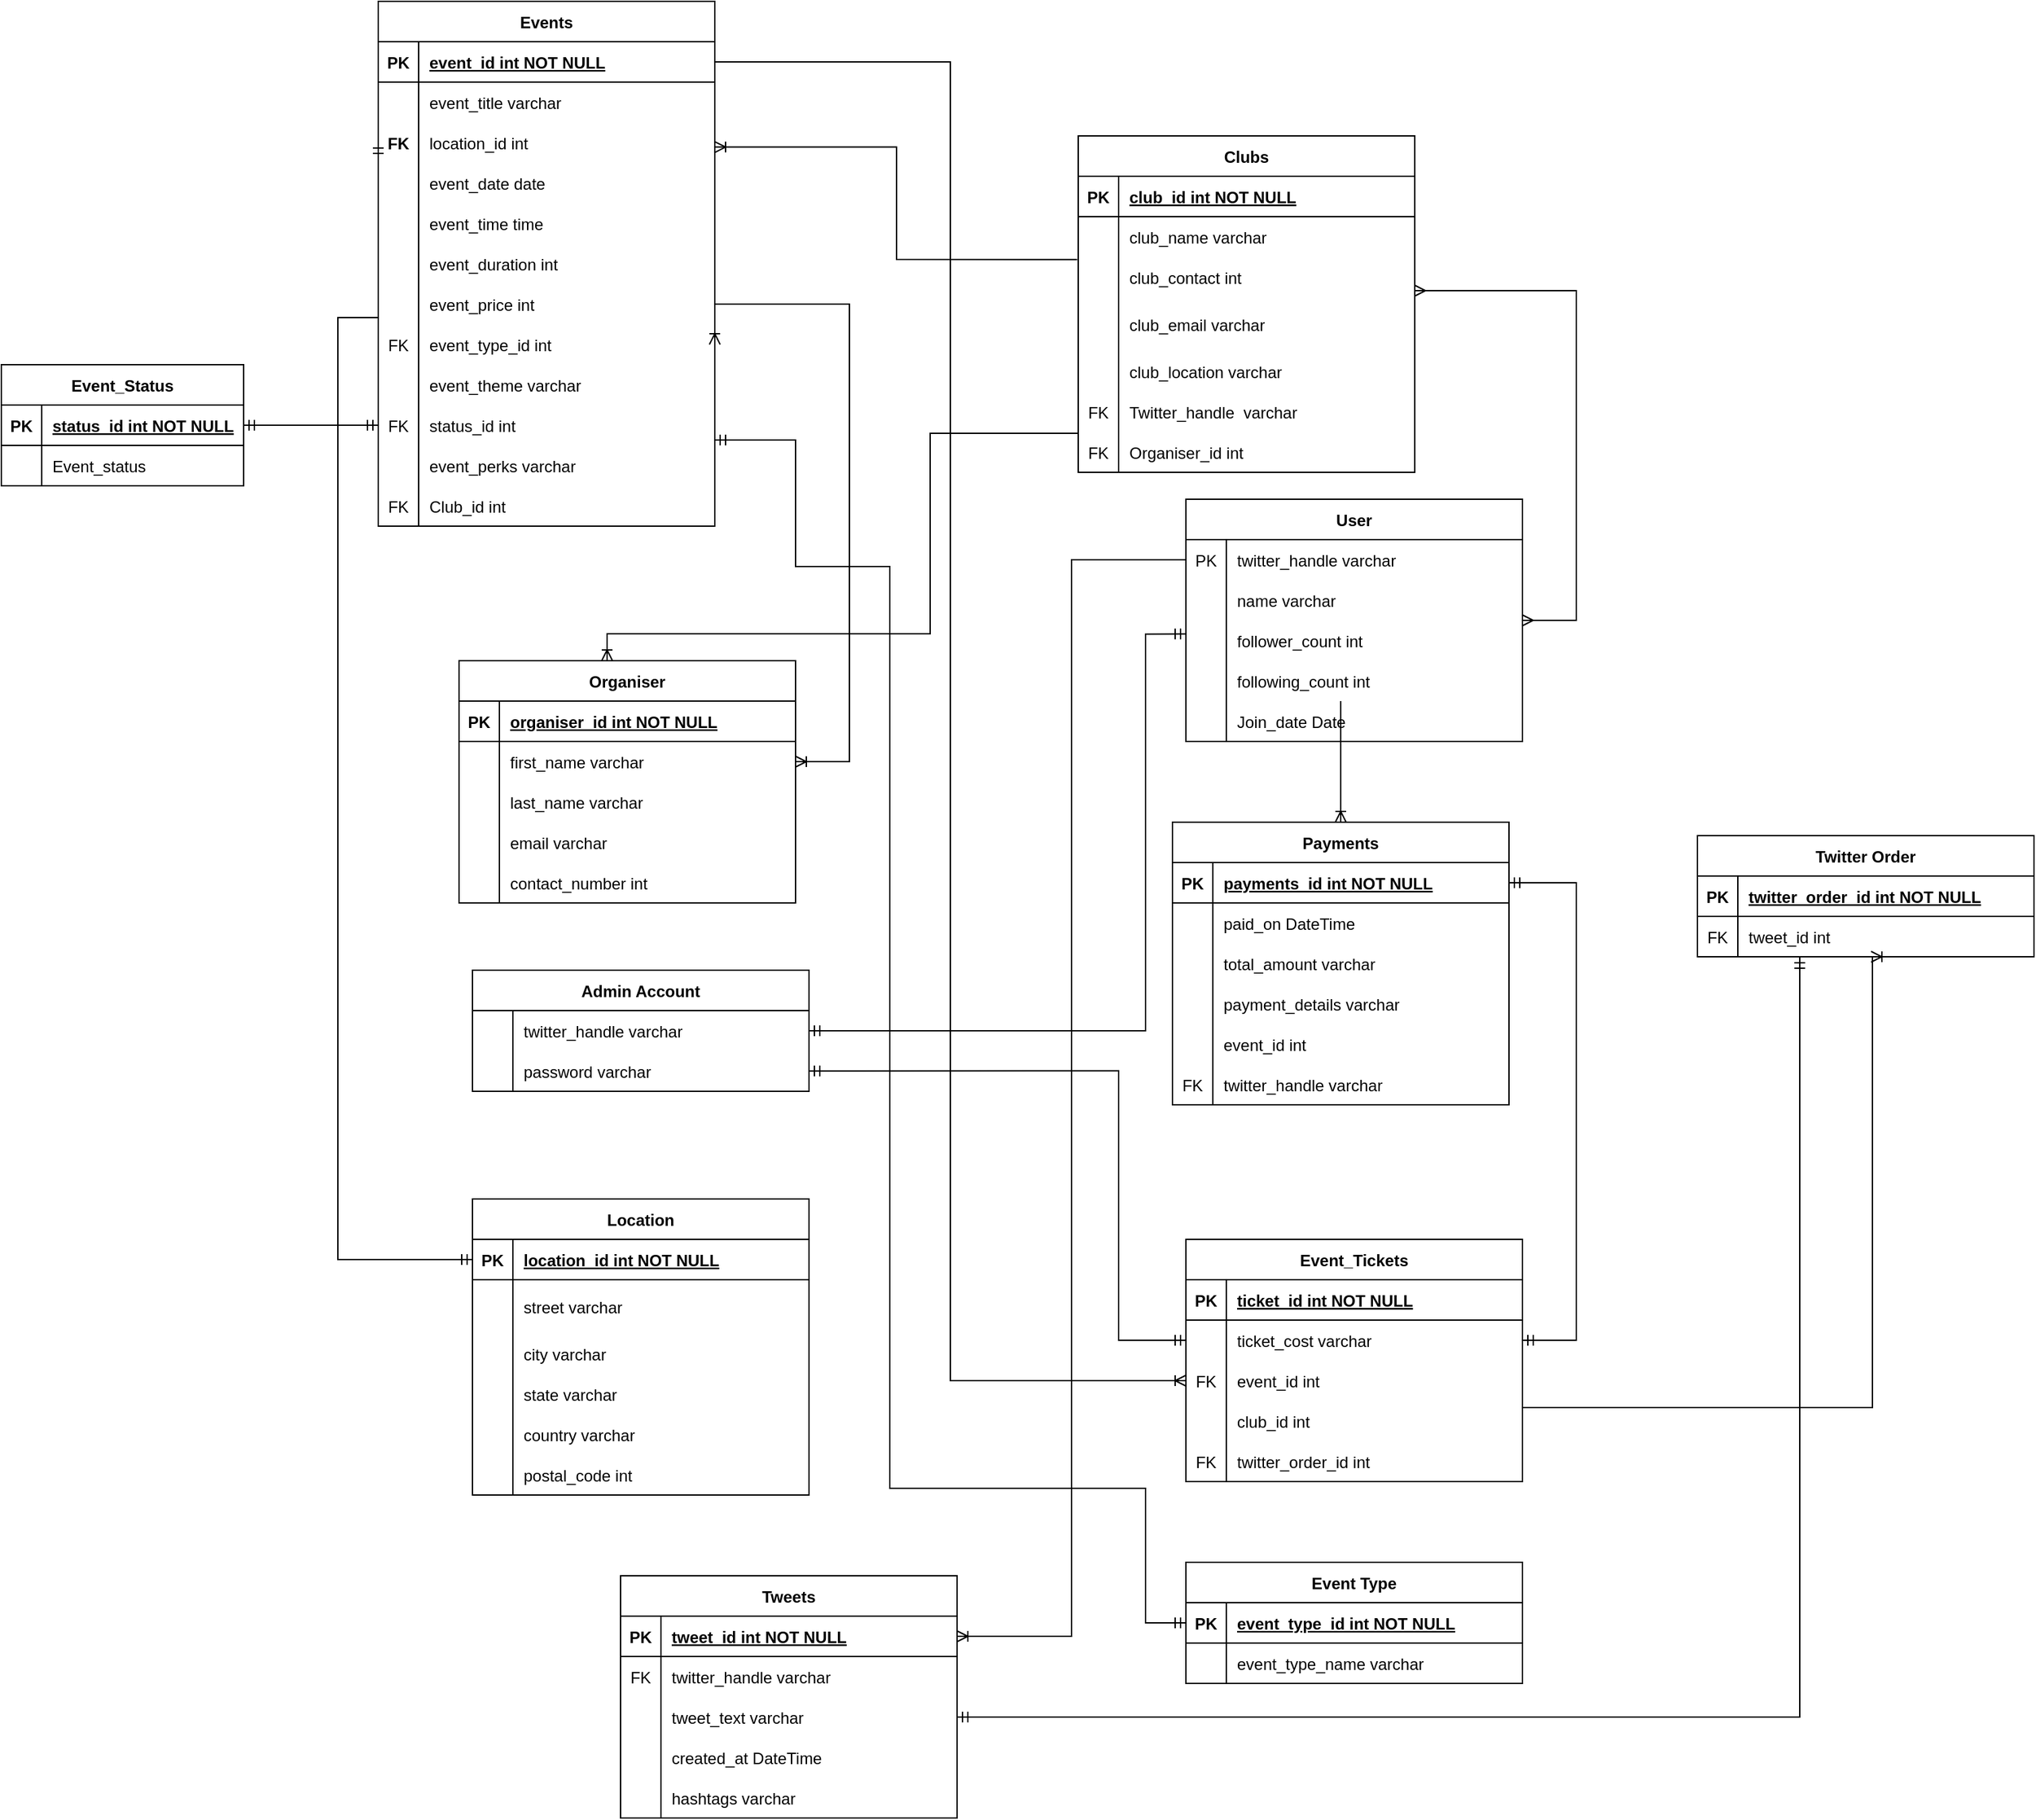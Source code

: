 <mxfile version="20.4.2" type="device"><diagram id="R2lEEEUBdFMjLlhIrx00" name="Page-1"><mxGraphModel dx="1298" dy="5290" grid="1" gridSize="10" guides="1" tooltips="1" connect="1" arrows="1" fold="1" page="1" pageScale="1" pageWidth="3300" pageHeight="4681" background="none" math="0" shadow="0" extFonts="Permanent Marker^https://fonts.googleapis.com/css?family=Permanent+Marker"><root><mxCell id="0"/><mxCell id="1" parent="0"/><mxCell id="C-vyLk0tnHw3VtMMgP7b-2" value="Clubs" style="shape=table;startSize=30;container=1;collapsible=1;childLayout=tableLayout;fixedRows=1;rowLines=0;fontStyle=1;align=center;resizeLast=1;" parent="1" vertex="1"><mxGeometry x="1000" y="80" width="250" height="250" as="geometry"/></mxCell><mxCell id="C-vyLk0tnHw3VtMMgP7b-3" value="" style="shape=partialRectangle;collapsible=0;dropTarget=0;pointerEvents=0;fillColor=none;points=[[0,0.5],[1,0.5]];portConstraint=eastwest;top=0;left=0;right=0;bottom=1;" parent="C-vyLk0tnHw3VtMMgP7b-2" vertex="1"><mxGeometry y="30" width="250" height="30" as="geometry"/></mxCell><mxCell id="C-vyLk0tnHw3VtMMgP7b-4" value="PK" style="shape=partialRectangle;overflow=hidden;connectable=0;fillColor=none;top=0;left=0;bottom=0;right=0;fontStyle=1;" parent="C-vyLk0tnHw3VtMMgP7b-3" vertex="1"><mxGeometry width="30" height="30" as="geometry"><mxRectangle width="30" height="30" as="alternateBounds"/></mxGeometry></mxCell><mxCell id="C-vyLk0tnHw3VtMMgP7b-5" value="club_id int NOT NULL" style="shape=partialRectangle;overflow=hidden;connectable=0;fillColor=none;top=0;left=0;bottom=0;right=0;align=left;spacingLeft=6;fontStyle=5;" parent="C-vyLk0tnHw3VtMMgP7b-3" vertex="1"><mxGeometry x="30" width="220" height="30" as="geometry"><mxRectangle width="220" height="30" as="alternateBounds"/></mxGeometry></mxCell><mxCell id="C-vyLk0tnHw3VtMMgP7b-6" value="" style="shape=partialRectangle;collapsible=0;dropTarget=0;pointerEvents=0;fillColor=none;points=[[0,0.5],[1,0.5]];portConstraint=eastwest;top=0;left=0;right=0;bottom=0;" parent="C-vyLk0tnHw3VtMMgP7b-2" vertex="1"><mxGeometry y="60" width="250" height="30" as="geometry"/></mxCell><mxCell id="C-vyLk0tnHw3VtMMgP7b-7" value="" style="shape=partialRectangle;overflow=hidden;connectable=0;fillColor=none;top=0;left=0;bottom=0;right=0;" parent="C-vyLk0tnHw3VtMMgP7b-6" vertex="1"><mxGeometry width="30" height="30" as="geometry"><mxRectangle width="30" height="30" as="alternateBounds"/></mxGeometry></mxCell><mxCell id="C-vyLk0tnHw3VtMMgP7b-8" value="club_name varchar" style="shape=partialRectangle;overflow=hidden;connectable=0;fillColor=none;top=0;left=0;bottom=0;right=0;align=left;spacingLeft=6;" parent="C-vyLk0tnHw3VtMMgP7b-6" vertex="1"><mxGeometry x="30" width="220" height="30" as="geometry"><mxRectangle width="220" height="30" as="alternateBounds"/></mxGeometry></mxCell><mxCell id="C-vyLk0tnHw3VtMMgP7b-9" value="" style="shape=partialRectangle;collapsible=0;dropTarget=0;pointerEvents=0;fillColor=none;points=[[0,0.5],[1,0.5]];portConstraint=eastwest;top=0;left=0;right=0;bottom=0;" parent="C-vyLk0tnHw3VtMMgP7b-2" vertex="1"><mxGeometry y="90" width="250" height="30" as="geometry"/></mxCell><mxCell id="C-vyLk0tnHw3VtMMgP7b-10" value="" style="shape=partialRectangle;overflow=hidden;connectable=0;fillColor=none;top=0;left=0;bottom=0;right=0;" parent="C-vyLk0tnHw3VtMMgP7b-9" vertex="1"><mxGeometry width="30" height="30" as="geometry"><mxRectangle width="30" height="30" as="alternateBounds"/></mxGeometry></mxCell><mxCell id="C-vyLk0tnHw3VtMMgP7b-11" value="club_contact int" style="shape=partialRectangle;overflow=hidden;connectable=0;fillColor=none;top=0;left=0;bottom=0;right=0;align=left;spacingLeft=6;" parent="C-vyLk0tnHw3VtMMgP7b-9" vertex="1"><mxGeometry x="30" width="220" height="30" as="geometry"><mxRectangle width="220" height="30" as="alternateBounds"/></mxGeometry></mxCell><mxCell id="i1UsoLjnBRpEFTS8RVyD-130" value="" style="shape=partialRectangle;collapsible=0;dropTarget=0;pointerEvents=0;fillColor=none;points=[[0,0.5],[1,0.5]];portConstraint=eastwest;top=0;left=0;right=0;bottom=0;" parent="C-vyLk0tnHw3VtMMgP7b-2" vertex="1"><mxGeometry y="120" width="250" height="40" as="geometry"/></mxCell><mxCell id="i1UsoLjnBRpEFTS8RVyD-131" value="" style="shape=partialRectangle;overflow=hidden;connectable=0;fillColor=none;top=0;left=0;bottom=0;right=0;" parent="i1UsoLjnBRpEFTS8RVyD-130" vertex="1"><mxGeometry width="30" height="40" as="geometry"><mxRectangle width="30" height="40" as="alternateBounds"/></mxGeometry></mxCell><mxCell id="i1UsoLjnBRpEFTS8RVyD-132" value="club_email varchar" style="shape=partialRectangle;overflow=hidden;connectable=0;fillColor=none;top=0;left=0;bottom=0;right=0;align=left;spacingLeft=6;" parent="i1UsoLjnBRpEFTS8RVyD-130" vertex="1"><mxGeometry x="30" width="220" height="40" as="geometry"><mxRectangle width="220" height="40" as="alternateBounds"/></mxGeometry></mxCell><mxCell id="i1UsoLjnBRpEFTS8RVyD-133" value="" style="shape=partialRectangle;collapsible=0;dropTarget=0;pointerEvents=0;fillColor=none;points=[[0,0.5],[1,0.5]];portConstraint=eastwest;top=0;left=0;right=0;bottom=0;" parent="C-vyLk0tnHw3VtMMgP7b-2" vertex="1"><mxGeometry y="160" width="250" height="30" as="geometry"/></mxCell><mxCell id="i1UsoLjnBRpEFTS8RVyD-134" value="" style="shape=partialRectangle;overflow=hidden;connectable=0;fillColor=none;top=0;left=0;bottom=0;right=0;" parent="i1UsoLjnBRpEFTS8RVyD-133" vertex="1"><mxGeometry width="30" height="30" as="geometry"><mxRectangle width="30" height="30" as="alternateBounds"/></mxGeometry></mxCell><mxCell id="i1UsoLjnBRpEFTS8RVyD-135" value="club_location varchar" style="shape=partialRectangle;overflow=hidden;connectable=0;fillColor=none;top=0;left=0;bottom=0;right=0;align=left;spacingLeft=6;" parent="i1UsoLjnBRpEFTS8RVyD-133" vertex="1"><mxGeometry x="30" width="220" height="30" as="geometry"><mxRectangle width="220" height="30" as="alternateBounds"/></mxGeometry></mxCell><mxCell id="NUraE359oZw153t0xRz3-21" value="" style="shape=partialRectangle;collapsible=0;dropTarget=0;pointerEvents=0;fillColor=none;points=[[0,0.5],[1,0.5]];portConstraint=eastwest;top=0;left=0;right=0;bottom=0;" parent="C-vyLk0tnHw3VtMMgP7b-2" vertex="1"><mxGeometry y="190" width="250" height="30" as="geometry"/></mxCell><mxCell id="NUraE359oZw153t0xRz3-22" value="FK" style="shape=partialRectangle;overflow=hidden;connectable=0;fillColor=none;top=0;left=0;bottom=0;right=0;" parent="NUraE359oZw153t0xRz3-21" vertex="1"><mxGeometry width="30" height="30" as="geometry"><mxRectangle width="30" height="30" as="alternateBounds"/></mxGeometry></mxCell><mxCell id="NUraE359oZw153t0xRz3-23" value="Twitter_handle  varchar" style="shape=partialRectangle;overflow=hidden;connectable=0;fillColor=none;top=0;left=0;bottom=0;right=0;align=left;spacingLeft=6;" parent="NUraE359oZw153t0xRz3-21" vertex="1"><mxGeometry x="30" width="220" height="30" as="geometry"><mxRectangle width="220" height="30" as="alternateBounds"/></mxGeometry></mxCell><mxCell id="k19ymVQciU5PmP8vdi5o-1" value="" style="shape=partialRectangle;collapsible=0;dropTarget=0;pointerEvents=0;fillColor=none;points=[[0,0.5],[1,0.5]];portConstraint=eastwest;top=0;left=0;right=0;bottom=0;" parent="C-vyLk0tnHw3VtMMgP7b-2" vertex="1"><mxGeometry y="220" width="250" height="30" as="geometry"/></mxCell><mxCell id="k19ymVQciU5PmP8vdi5o-2" value="FK" style="shape=partialRectangle;overflow=hidden;connectable=0;fillColor=none;top=0;left=0;bottom=0;right=0;" parent="k19ymVQciU5PmP8vdi5o-1" vertex="1"><mxGeometry width="30" height="30" as="geometry"><mxRectangle width="30" height="30" as="alternateBounds"/></mxGeometry></mxCell><mxCell id="k19ymVQciU5PmP8vdi5o-3" value="Organiser_id int" style="shape=partialRectangle;overflow=hidden;connectable=0;fillColor=none;top=0;left=0;bottom=0;right=0;align=left;spacingLeft=6;" parent="k19ymVQciU5PmP8vdi5o-1" vertex="1"><mxGeometry x="30" width="220" height="30" as="geometry"><mxRectangle width="220" height="30" as="alternateBounds"/></mxGeometry></mxCell><mxCell id="C-vyLk0tnHw3VtMMgP7b-13" value="User" style="shape=table;startSize=30;container=1;collapsible=1;childLayout=tableLayout;fixedRows=1;rowLines=0;fontStyle=1;align=center;resizeLast=1;" parent="1" vertex="1"><mxGeometry x="1080" y="350" width="250" height="180" as="geometry"/></mxCell><mxCell id="C-vyLk0tnHw3VtMMgP7b-17" value="" style="shape=partialRectangle;collapsible=0;dropTarget=0;pointerEvents=0;fillColor=none;points=[[0,0.5],[1,0.5]];portConstraint=eastwest;top=0;left=0;right=0;bottom=0;" parent="C-vyLk0tnHw3VtMMgP7b-13" vertex="1"><mxGeometry y="30" width="250" height="30" as="geometry"/></mxCell><mxCell id="C-vyLk0tnHw3VtMMgP7b-18" value="PK" style="shape=partialRectangle;overflow=hidden;connectable=0;fillColor=none;top=0;left=0;bottom=0;right=0;" parent="C-vyLk0tnHw3VtMMgP7b-17" vertex="1"><mxGeometry width="30" height="30" as="geometry"><mxRectangle width="30" height="30" as="alternateBounds"/></mxGeometry></mxCell><mxCell id="C-vyLk0tnHw3VtMMgP7b-19" value="twitter_handle varchar" style="shape=partialRectangle;overflow=hidden;connectable=0;fillColor=none;top=0;left=0;bottom=0;right=0;align=left;spacingLeft=6;" parent="C-vyLk0tnHw3VtMMgP7b-17" vertex="1"><mxGeometry x="30" width="220" height="30" as="geometry"><mxRectangle width="220" height="30" as="alternateBounds"/></mxGeometry></mxCell><mxCell id="C-vyLk0tnHw3VtMMgP7b-20" value="" style="shape=partialRectangle;collapsible=0;dropTarget=0;pointerEvents=0;fillColor=none;points=[[0,0.5],[1,0.5]];portConstraint=eastwest;top=0;left=0;right=0;bottom=0;" parent="C-vyLk0tnHw3VtMMgP7b-13" vertex="1"><mxGeometry y="60" width="250" height="30" as="geometry"/></mxCell><mxCell id="C-vyLk0tnHw3VtMMgP7b-21" value="" style="shape=partialRectangle;overflow=hidden;connectable=0;fillColor=none;top=0;left=0;bottom=0;right=0;" parent="C-vyLk0tnHw3VtMMgP7b-20" vertex="1"><mxGeometry width="30" height="30" as="geometry"><mxRectangle width="30" height="30" as="alternateBounds"/></mxGeometry></mxCell><mxCell id="C-vyLk0tnHw3VtMMgP7b-22" value="name varchar" style="shape=partialRectangle;overflow=hidden;connectable=0;fillColor=none;top=0;left=0;bottom=0;right=0;align=left;spacingLeft=6;" parent="C-vyLk0tnHw3VtMMgP7b-20" vertex="1"><mxGeometry x="30" width="220" height="30" as="geometry"><mxRectangle width="220" height="30" as="alternateBounds"/></mxGeometry></mxCell><mxCell id="i1UsoLjnBRpEFTS8RVyD-136" value="" style="shape=partialRectangle;collapsible=0;dropTarget=0;pointerEvents=0;fillColor=none;points=[[0,0.5],[1,0.5]];portConstraint=eastwest;top=0;left=0;right=0;bottom=0;" parent="C-vyLk0tnHw3VtMMgP7b-13" vertex="1"><mxGeometry y="90" width="250" height="30" as="geometry"/></mxCell><mxCell id="i1UsoLjnBRpEFTS8RVyD-137" value="" style="shape=partialRectangle;overflow=hidden;connectable=0;fillColor=none;top=0;left=0;bottom=0;right=0;" parent="i1UsoLjnBRpEFTS8RVyD-136" vertex="1"><mxGeometry width="30" height="30" as="geometry"><mxRectangle width="30" height="30" as="alternateBounds"/></mxGeometry></mxCell><mxCell id="i1UsoLjnBRpEFTS8RVyD-138" value="follower_count int" style="shape=partialRectangle;overflow=hidden;connectable=0;fillColor=none;top=0;left=0;bottom=0;right=0;align=left;spacingLeft=6;" parent="i1UsoLjnBRpEFTS8RVyD-136" vertex="1"><mxGeometry x="30" width="220" height="30" as="geometry"><mxRectangle width="220" height="30" as="alternateBounds"/></mxGeometry></mxCell><mxCell id="i1UsoLjnBRpEFTS8RVyD-139" value="" style="shape=partialRectangle;collapsible=0;dropTarget=0;pointerEvents=0;fillColor=none;points=[[0,0.5],[1,0.5]];portConstraint=eastwest;top=0;left=0;right=0;bottom=0;" parent="C-vyLk0tnHw3VtMMgP7b-13" vertex="1"><mxGeometry y="120" width="250" height="30" as="geometry"/></mxCell><mxCell id="i1UsoLjnBRpEFTS8RVyD-140" value="" style="shape=partialRectangle;overflow=hidden;connectable=0;fillColor=none;top=0;left=0;bottom=0;right=0;" parent="i1UsoLjnBRpEFTS8RVyD-139" vertex="1"><mxGeometry width="30" height="30" as="geometry"><mxRectangle width="30" height="30" as="alternateBounds"/></mxGeometry></mxCell><mxCell id="i1UsoLjnBRpEFTS8RVyD-141" value="following_count int" style="shape=partialRectangle;overflow=hidden;connectable=0;fillColor=none;top=0;left=0;bottom=0;right=0;align=left;spacingLeft=6;" parent="i1UsoLjnBRpEFTS8RVyD-139" vertex="1"><mxGeometry x="30" width="220" height="30" as="geometry"><mxRectangle width="220" height="30" as="alternateBounds"/></mxGeometry></mxCell><mxCell id="z_0ZNimfB1tlNJ5nT9gR-1" value="" style="shape=partialRectangle;collapsible=0;dropTarget=0;pointerEvents=0;fillColor=none;points=[[0,0.5],[1,0.5]];portConstraint=eastwest;top=0;left=0;right=0;bottom=0;" vertex="1" parent="C-vyLk0tnHw3VtMMgP7b-13"><mxGeometry y="150" width="250" height="30" as="geometry"/></mxCell><mxCell id="z_0ZNimfB1tlNJ5nT9gR-2" value="" style="shape=partialRectangle;overflow=hidden;connectable=0;fillColor=none;top=0;left=0;bottom=0;right=0;" vertex="1" parent="z_0ZNimfB1tlNJ5nT9gR-1"><mxGeometry width="30" height="30" as="geometry"><mxRectangle width="30" height="30" as="alternateBounds"/></mxGeometry></mxCell><mxCell id="z_0ZNimfB1tlNJ5nT9gR-3" value="Join_date Date " style="shape=partialRectangle;overflow=hidden;connectable=0;fillColor=none;top=0;left=0;bottom=0;right=0;align=left;spacingLeft=6;" vertex="1" parent="z_0ZNimfB1tlNJ5nT9gR-1"><mxGeometry x="30" width="220" height="30" as="geometry"><mxRectangle width="220" height="30" as="alternateBounds"/></mxGeometry></mxCell><mxCell id="C-vyLk0tnHw3VtMMgP7b-23" value="Events" style="shape=table;startSize=30;container=1;collapsible=1;childLayout=tableLayout;fixedRows=1;rowLines=0;fontStyle=1;align=center;resizeLast=1;" parent="1" vertex="1"><mxGeometry x="480" y="-20" width="250" height="390" as="geometry"><mxRectangle x="500" y="110" width="70" height="30" as="alternateBounds"/></mxGeometry></mxCell><mxCell id="C-vyLk0tnHw3VtMMgP7b-24" value="" style="shape=partialRectangle;collapsible=0;dropTarget=0;pointerEvents=0;fillColor=none;points=[[0,0.5],[1,0.5]];portConstraint=eastwest;top=0;left=0;right=0;bottom=1;" parent="C-vyLk0tnHw3VtMMgP7b-23" vertex="1"><mxGeometry y="30" width="250" height="30" as="geometry"/></mxCell><mxCell id="C-vyLk0tnHw3VtMMgP7b-25" value="PK" style="shape=partialRectangle;overflow=hidden;connectable=0;fillColor=none;top=0;left=0;bottom=0;right=0;fontStyle=1;" parent="C-vyLk0tnHw3VtMMgP7b-24" vertex="1"><mxGeometry width="30" height="30" as="geometry"><mxRectangle width="30" height="30" as="alternateBounds"/></mxGeometry></mxCell><mxCell id="C-vyLk0tnHw3VtMMgP7b-26" value="event_id int NOT NULL" style="shape=partialRectangle;overflow=hidden;connectable=0;fillColor=none;top=0;left=0;bottom=0;right=0;align=left;spacingLeft=6;fontStyle=5;" parent="C-vyLk0tnHw3VtMMgP7b-24" vertex="1"><mxGeometry x="30" width="220" height="30" as="geometry"><mxRectangle width="220" height="30" as="alternateBounds"/></mxGeometry></mxCell><mxCell id="C-vyLk0tnHw3VtMMgP7b-27" value="" style="shape=partialRectangle;collapsible=0;dropTarget=0;pointerEvents=0;fillColor=none;points=[[0,0.5],[1,0.5]];portConstraint=eastwest;top=0;left=0;right=0;bottom=0;" parent="C-vyLk0tnHw3VtMMgP7b-23" vertex="1"><mxGeometry y="60" width="250" height="30" as="geometry"/></mxCell><mxCell id="C-vyLk0tnHw3VtMMgP7b-28" value="" style="shape=partialRectangle;overflow=hidden;connectable=0;fillColor=none;top=0;left=0;bottom=0;right=0;" parent="C-vyLk0tnHw3VtMMgP7b-27" vertex="1"><mxGeometry width="30" height="30" as="geometry"><mxRectangle width="30" height="30" as="alternateBounds"/></mxGeometry></mxCell><mxCell id="C-vyLk0tnHw3VtMMgP7b-29" value="event_title varchar" style="shape=partialRectangle;overflow=hidden;connectable=0;fillColor=none;top=0;left=0;bottom=0;right=0;align=left;spacingLeft=6;" parent="C-vyLk0tnHw3VtMMgP7b-27" vertex="1"><mxGeometry x="30" width="220" height="30" as="geometry"><mxRectangle width="220" height="30" as="alternateBounds"/></mxGeometry></mxCell><mxCell id="i1UsoLjnBRpEFTS8RVyD-108" value="" style="shape=partialRectangle;collapsible=0;dropTarget=0;pointerEvents=0;fillColor=none;points=[[0,0.5],[1,0.5]];portConstraint=eastwest;top=0;left=0;right=0;bottom=0;" parent="C-vyLk0tnHw3VtMMgP7b-23" vertex="1"><mxGeometry y="90" width="250" height="30" as="geometry"/></mxCell><mxCell id="i1UsoLjnBRpEFTS8RVyD-109" value="FK" style="shape=partialRectangle;overflow=hidden;connectable=0;fillColor=none;top=0;left=0;bottom=0;right=0;fontStyle=1" parent="i1UsoLjnBRpEFTS8RVyD-108" vertex="1"><mxGeometry width="30" height="30" as="geometry"><mxRectangle width="30" height="30" as="alternateBounds"/></mxGeometry></mxCell><mxCell id="i1UsoLjnBRpEFTS8RVyD-110" value="location_id int" style="shape=partialRectangle;overflow=hidden;connectable=0;fillColor=none;top=0;left=0;bottom=0;right=0;align=left;spacingLeft=6;" parent="i1UsoLjnBRpEFTS8RVyD-108" vertex="1"><mxGeometry x="30" width="220" height="30" as="geometry"><mxRectangle width="220" height="30" as="alternateBounds"/></mxGeometry></mxCell><mxCell id="i1UsoLjnBRpEFTS8RVyD-111" value="" style="shape=partialRectangle;collapsible=0;dropTarget=0;pointerEvents=0;fillColor=none;points=[[0,0.5],[1,0.5]];portConstraint=eastwest;top=0;left=0;right=0;bottom=0;" parent="C-vyLk0tnHw3VtMMgP7b-23" vertex="1"><mxGeometry y="120" width="250" height="30" as="geometry"/></mxCell><mxCell id="i1UsoLjnBRpEFTS8RVyD-112" value="" style="shape=partialRectangle;overflow=hidden;connectable=0;fillColor=none;top=0;left=0;bottom=0;right=0;" parent="i1UsoLjnBRpEFTS8RVyD-111" vertex="1"><mxGeometry width="30" height="30" as="geometry"><mxRectangle width="30" height="30" as="alternateBounds"/></mxGeometry></mxCell><mxCell id="i1UsoLjnBRpEFTS8RVyD-113" value="event_date date" style="shape=partialRectangle;overflow=hidden;connectable=0;fillColor=none;top=0;left=0;bottom=0;right=0;align=left;spacingLeft=6;" parent="i1UsoLjnBRpEFTS8RVyD-111" vertex="1"><mxGeometry x="30" width="220" height="30" as="geometry"><mxRectangle width="220" height="30" as="alternateBounds"/></mxGeometry></mxCell><mxCell id="i1UsoLjnBRpEFTS8RVyD-114" value="" style="shape=partialRectangle;collapsible=0;dropTarget=0;pointerEvents=0;fillColor=none;points=[[0,0.5],[1,0.5]];portConstraint=eastwest;top=0;left=0;right=0;bottom=0;" parent="C-vyLk0tnHw3VtMMgP7b-23" vertex="1"><mxGeometry y="150" width="250" height="30" as="geometry"/></mxCell><mxCell id="i1UsoLjnBRpEFTS8RVyD-115" value="" style="shape=partialRectangle;overflow=hidden;connectable=0;fillColor=none;top=0;left=0;bottom=0;right=0;" parent="i1UsoLjnBRpEFTS8RVyD-114" vertex="1"><mxGeometry width="30" height="30" as="geometry"><mxRectangle width="30" height="30" as="alternateBounds"/></mxGeometry></mxCell><mxCell id="i1UsoLjnBRpEFTS8RVyD-116" value="event_time time" style="shape=partialRectangle;overflow=hidden;connectable=0;fillColor=none;top=0;left=0;bottom=0;right=0;align=left;spacingLeft=6;" parent="i1UsoLjnBRpEFTS8RVyD-114" vertex="1"><mxGeometry x="30" width="220" height="30" as="geometry"><mxRectangle width="220" height="30" as="alternateBounds"/></mxGeometry></mxCell><mxCell id="i1UsoLjnBRpEFTS8RVyD-117" value="" style="shape=partialRectangle;collapsible=0;dropTarget=0;pointerEvents=0;fillColor=none;points=[[0,0.5],[1,0.5]];portConstraint=eastwest;top=0;left=0;right=0;bottom=0;" parent="C-vyLk0tnHw3VtMMgP7b-23" vertex="1"><mxGeometry y="180" width="250" height="30" as="geometry"/></mxCell><mxCell id="i1UsoLjnBRpEFTS8RVyD-118" value="" style="shape=partialRectangle;overflow=hidden;connectable=0;fillColor=none;top=0;left=0;bottom=0;right=0;" parent="i1UsoLjnBRpEFTS8RVyD-117" vertex="1"><mxGeometry width="30" height="30" as="geometry"><mxRectangle width="30" height="30" as="alternateBounds"/></mxGeometry></mxCell><mxCell id="i1UsoLjnBRpEFTS8RVyD-119" value="event_duration int" style="shape=partialRectangle;overflow=hidden;connectable=0;fillColor=none;top=0;left=0;bottom=0;right=0;align=left;spacingLeft=6;" parent="i1UsoLjnBRpEFTS8RVyD-117" vertex="1"><mxGeometry x="30" width="220" height="30" as="geometry"><mxRectangle width="220" height="30" as="alternateBounds"/></mxGeometry></mxCell><mxCell id="ZFSSOLWGx8K0-Pp3aMFP-1" value="" style="shape=partialRectangle;collapsible=0;dropTarget=0;pointerEvents=0;fillColor=none;points=[[0,0.5],[1,0.5]];portConstraint=eastwest;top=0;left=0;right=0;bottom=0;" parent="C-vyLk0tnHw3VtMMgP7b-23" vertex="1"><mxGeometry y="210" width="250" height="30" as="geometry"/></mxCell><mxCell id="ZFSSOLWGx8K0-Pp3aMFP-2" value="" style="shape=partialRectangle;overflow=hidden;connectable=0;fillColor=none;top=0;left=0;bottom=0;right=0;" parent="ZFSSOLWGx8K0-Pp3aMFP-1" vertex="1"><mxGeometry width="30" height="30" as="geometry"><mxRectangle width="30" height="30" as="alternateBounds"/></mxGeometry></mxCell><mxCell id="ZFSSOLWGx8K0-Pp3aMFP-3" value="event_price int" style="shape=partialRectangle;overflow=hidden;connectable=0;fillColor=none;top=0;left=0;bottom=0;right=0;align=left;spacingLeft=6;" parent="ZFSSOLWGx8K0-Pp3aMFP-1" vertex="1"><mxGeometry x="30" width="220" height="30" as="geometry"><mxRectangle width="220" height="30" as="alternateBounds"/></mxGeometry></mxCell><mxCell id="i1UsoLjnBRpEFTS8RVyD-120" value="" style="shape=partialRectangle;collapsible=0;dropTarget=0;pointerEvents=0;fillColor=none;points=[[0,0.5],[1,0.5]];portConstraint=eastwest;top=0;left=0;right=0;bottom=0;" parent="C-vyLk0tnHw3VtMMgP7b-23" vertex="1"><mxGeometry y="240" width="250" height="30" as="geometry"/></mxCell><mxCell id="i1UsoLjnBRpEFTS8RVyD-121" value="FK" style="shape=partialRectangle;overflow=hidden;connectable=0;fillColor=none;top=0;left=0;bottom=0;right=0;" parent="i1UsoLjnBRpEFTS8RVyD-120" vertex="1"><mxGeometry width="30" height="30" as="geometry"><mxRectangle width="30" height="30" as="alternateBounds"/></mxGeometry></mxCell><mxCell id="i1UsoLjnBRpEFTS8RVyD-122" value="event_type_id int" style="shape=partialRectangle;overflow=hidden;connectable=0;fillColor=none;top=0;left=0;bottom=0;right=0;align=left;spacingLeft=6;" parent="i1UsoLjnBRpEFTS8RVyD-120" vertex="1"><mxGeometry x="30" width="220" height="30" as="geometry"><mxRectangle width="220" height="30" as="alternateBounds"/></mxGeometry></mxCell><mxCell id="i1UsoLjnBRpEFTS8RVyD-123" value="" style="shape=partialRectangle;collapsible=0;dropTarget=0;pointerEvents=0;fillColor=none;points=[[0,0.5],[1,0.5]];portConstraint=eastwest;top=0;left=0;right=0;bottom=0;" parent="C-vyLk0tnHw3VtMMgP7b-23" vertex="1"><mxGeometry y="270" width="250" height="30" as="geometry"/></mxCell><mxCell id="i1UsoLjnBRpEFTS8RVyD-124" value="" style="shape=partialRectangle;overflow=hidden;connectable=0;fillColor=none;top=0;left=0;bottom=0;right=0;" parent="i1UsoLjnBRpEFTS8RVyD-123" vertex="1"><mxGeometry width="30" height="30" as="geometry"><mxRectangle width="30" height="30" as="alternateBounds"/></mxGeometry></mxCell><mxCell id="i1UsoLjnBRpEFTS8RVyD-125" value="event_theme varchar" style="shape=partialRectangle;overflow=hidden;connectable=0;fillColor=none;top=0;left=0;bottom=0;right=0;align=left;spacingLeft=6;" parent="i1UsoLjnBRpEFTS8RVyD-123" vertex="1"><mxGeometry x="30" width="220" height="30" as="geometry"><mxRectangle width="220" height="30" as="alternateBounds"/></mxGeometry></mxCell><mxCell id="i1UsoLjnBRpEFTS8RVyD-126" value="" style="shape=partialRectangle;collapsible=0;dropTarget=0;pointerEvents=0;fillColor=none;points=[[0,0.5],[1,0.5]];portConstraint=eastwest;top=0;left=0;right=0;bottom=0;" parent="C-vyLk0tnHw3VtMMgP7b-23" vertex="1"><mxGeometry y="300" width="250" height="30" as="geometry"/></mxCell><mxCell id="i1UsoLjnBRpEFTS8RVyD-127" value="FK" style="shape=partialRectangle;overflow=hidden;connectable=0;fillColor=none;top=0;left=0;bottom=0;right=0;" parent="i1UsoLjnBRpEFTS8RVyD-126" vertex="1"><mxGeometry width="30" height="30" as="geometry"><mxRectangle width="30" height="30" as="alternateBounds"/></mxGeometry></mxCell><mxCell id="i1UsoLjnBRpEFTS8RVyD-128" value="status_id int" style="shape=partialRectangle;overflow=hidden;connectable=0;fillColor=none;top=0;left=0;bottom=0;right=0;align=left;spacingLeft=6;" parent="i1UsoLjnBRpEFTS8RVyD-126" vertex="1"><mxGeometry x="30" width="220" height="30" as="geometry"><mxRectangle width="220" height="30" as="alternateBounds"/></mxGeometry></mxCell><mxCell id="NUraE359oZw153t0xRz3-119" value="" style="shape=partialRectangle;collapsible=0;dropTarget=0;pointerEvents=0;fillColor=none;points=[[0,0.5],[1,0.5]];portConstraint=eastwest;top=0;left=0;right=0;bottom=0;" parent="C-vyLk0tnHw3VtMMgP7b-23" vertex="1"><mxGeometry y="330" width="250" height="30" as="geometry"/></mxCell><mxCell id="NUraE359oZw153t0xRz3-120" value="" style="shape=partialRectangle;overflow=hidden;connectable=0;fillColor=none;top=0;left=0;bottom=0;right=0;" parent="NUraE359oZw153t0xRz3-119" vertex="1"><mxGeometry width="30" height="30" as="geometry"><mxRectangle width="30" height="30" as="alternateBounds"/></mxGeometry></mxCell><mxCell id="NUraE359oZw153t0xRz3-121" value="event_perks varchar" style="shape=partialRectangle;overflow=hidden;connectable=0;fillColor=none;top=0;left=0;bottom=0;right=0;align=left;spacingLeft=6;" parent="NUraE359oZw153t0xRz3-119" vertex="1"><mxGeometry x="30" width="220" height="30" as="geometry"><mxRectangle width="220" height="30" as="alternateBounds"/></mxGeometry></mxCell><mxCell id="k19ymVQciU5PmP8vdi5o-7" value="" style="shape=partialRectangle;collapsible=0;dropTarget=0;pointerEvents=0;fillColor=none;points=[[0,0.5],[1,0.5]];portConstraint=eastwest;top=0;left=0;right=0;bottom=0;" parent="C-vyLk0tnHw3VtMMgP7b-23" vertex="1"><mxGeometry y="360" width="250" height="30" as="geometry"/></mxCell><mxCell id="k19ymVQciU5PmP8vdi5o-8" value="FK" style="shape=partialRectangle;overflow=hidden;connectable=0;fillColor=none;top=0;left=0;bottom=0;right=0;" parent="k19ymVQciU5PmP8vdi5o-7" vertex="1"><mxGeometry width="30" height="30" as="geometry"><mxRectangle width="30" height="30" as="alternateBounds"/></mxGeometry></mxCell><mxCell id="k19ymVQciU5PmP8vdi5o-9" value="Club_id int" style="shape=partialRectangle;overflow=hidden;connectable=0;fillColor=none;top=0;left=0;bottom=0;right=0;align=left;spacingLeft=6;" parent="k19ymVQciU5PmP8vdi5o-7" vertex="1"><mxGeometry x="30" width="220" height="30" as="geometry"><mxRectangle width="220" height="30" as="alternateBounds"/></mxGeometry></mxCell><mxCell id="i1UsoLjnBRpEFTS8RVyD-155" value="Payments" style="shape=table;startSize=30;container=1;collapsible=1;childLayout=tableLayout;fixedRows=1;rowLines=0;fontStyle=1;align=center;resizeLast=1;" parent="1" vertex="1"><mxGeometry x="1070" y="590" width="250" height="210" as="geometry"/></mxCell><mxCell id="i1UsoLjnBRpEFTS8RVyD-156" value="" style="shape=partialRectangle;collapsible=0;dropTarget=0;pointerEvents=0;fillColor=none;points=[[0,0.5],[1,0.5]];portConstraint=eastwest;top=0;left=0;right=0;bottom=1;" parent="i1UsoLjnBRpEFTS8RVyD-155" vertex="1"><mxGeometry y="30" width="250" height="30" as="geometry"/></mxCell><mxCell id="i1UsoLjnBRpEFTS8RVyD-157" value="PK" style="shape=partialRectangle;overflow=hidden;connectable=0;fillColor=none;top=0;left=0;bottom=0;right=0;fontStyle=1;" parent="i1UsoLjnBRpEFTS8RVyD-156" vertex="1"><mxGeometry width="30" height="30" as="geometry"><mxRectangle width="30" height="30" as="alternateBounds"/></mxGeometry></mxCell><mxCell id="i1UsoLjnBRpEFTS8RVyD-158" value="payments_id int NOT NULL" style="shape=partialRectangle;overflow=hidden;connectable=0;fillColor=none;top=0;left=0;bottom=0;right=0;align=left;spacingLeft=6;fontStyle=5;" parent="i1UsoLjnBRpEFTS8RVyD-156" vertex="1"><mxGeometry x="30" width="220" height="30" as="geometry"><mxRectangle width="220" height="30" as="alternateBounds"/></mxGeometry></mxCell><mxCell id="i1UsoLjnBRpEFTS8RVyD-159" value="" style="shape=partialRectangle;collapsible=0;dropTarget=0;pointerEvents=0;fillColor=none;points=[[0,0.5],[1,0.5]];portConstraint=eastwest;top=0;left=0;right=0;bottom=0;" parent="i1UsoLjnBRpEFTS8RVyD-155" vertex="1"><mxGeometry y="60" width="250" height="30" as="geometry"/></mxCell><mxCell id="i1UsoLjnBRpEFTS8RVyD-160" value="" style="shape=partialRectangle;overflow=hidden;connectable=0;fillColor=none;top=0;left=0;bottom=0;right=0;" parent="i1UsoLjnBRpEFTS8RVyD-159" vertex="1"><mxGeometry width="30" height="30" as="geometry"><mxRectangle width="30" height="30" as="alternateBounds"/></mxGeometry></mxCell><mxCell id="i1UsoLjnBRpEFTS8RVyD-161" value="paid_on DateTime" style="shape=partialRectangle;overflow=hidden;connectable=0;fillColor=none;top=0;left=0;bottom=0;right=0;align=left;spacingLeft=6;" parent="i1UsoLjnBRpEFTS8RVyD-159" vertex="1"><mxGeometry x="30" width="220" height="30" as="geometry"><mxRectangle width="220" height="30" as="alternateBounds"/></mxGeometry></mxCell><mxCell id="i1UsoLjnBRpEFTS8RVyD-162" value="" style="shape=partialRectangle;collapsible=0;dropTarget=0;pointerEvents=0;fillColor=none;points=[[0,0.5],[1,0.5]];portConstraint=eastwest;top=0;left=0;right=0;bottom=0;" parent="i1UsoLjnBRpEFTS8RVyD-155" vertex="1"><mxGeometry y="90" width="250" height="30" as="geometry"/></mxCell><mxCell id="i1UsoLjnBRpEFTS8RVyD-163" value="" style="shape=partialRectangle;overflow=hidden;connectable=0;fillColor=none;top=0;left=0;bottom=0;right=0;" parent="i1UsoLjnBRpEFTS8RVyD-162" vertex="1"><mxGeometry width="30" height="30" as="geometry"><mxRectangle width="30" height="30" as="alternateBounds"/></mxGeometry></mxCell><mxCell id="i1UsoLjnBRpEFTS8RVyD-164" value="total_amount varchar" style="shape=partialRectangle;overflow=hidden;connectable=0;fillColor=none;top=0;left=0;bottom=0;right=0;align=left;spacingLeft=6;" parent="i1UsoLjnBRpEFTS8RVyD-162" vertex="1"><mxGeometry x="30" width="220" height="30" as="geometry"><mxRectangle width="220" height="30" as="alternateBounds"/></mxGeometry></mxCell><mxCell id="i1UsoLjnBRpEFTS8RVyD-165" value="" style="shape=partialRectangle;collapsible=0;dropTarget=0;pointerEvents=0;fillColor=none;points=[[0,0.5],[1,0.5]];portConstraint=eastwest;top=0;left=0;right=0;bottom=0;" parent="i1UsoLjnBRpEFTS8RVyD-155" vertex="1"><mxGeometry y="120" width="250" height="30" as="geometry"/></mxCell><mxCell id="i1UsoLjnBRpEFTS8RVyD-166" value="" style="shape=partialRectangle;overflow=hidden;connectable=0;fillColor=none;top=0;left=0;bottom=0;right=0;" parent="i1UsoLjnBRpEFTS8RVyD-165" vertex="1"><mxGeometry width="30" height="30" as="geometry"><mxRectangle width="30" height="30" as="alternateBounds"/></mxGeometry></mxCell><mxCell id="i1UsoLjnBRpEFTS8RVyD-167" value="payment_details varchar" style="shape=partialRectangle;overflow=hidden;connectable=0;fillColor=none;top=0;left=0;bottom=0;right=0;align=left;spacingLeft=6;" parent="i1UsoLjnBRpEFTS8RVyD-165" vertex="1"><mxGeometry x="30" width="220" height="30" as="geometry"><mxRectangle width="220" height="30" as="alternateBounds"/></mxGeometry></mxCell><mxCell id="i1UsoLjnBRpEFTS8RVyD-168" value="" style="shape=partialRectangle;collapsible=0;dropTarget=0;pointerEvents=0;fillColor=none;points=[[0,0.5],[1,0.5]];portConstraint=eastwest;top=0;left=0;right=0;bottom=0;" parent="i1UsoLjnBRpEFTS8RVyD-155" vertex="1"><mxGeometry y="150" width="250" height="30" as="geometry"/></mxCell><mxCell id="i1UsoLjnBRpEFTS8RVyD-169" value="" style="shape=partialRectangle;overflow=hidden;connectable=0;fillColor=none;top=0;left=0;bottom=0;right=0;" parent="i1UsoLjnBRpEFTS8RVyD-168" vertex="1"><mxGeometry width="30" height="30" as="geometry"><mxRectangle width="30" height="30" as="alternateBounds"/></mxGeometry></mxCell><mxCell id="i1UsoLjnBRpEFTS8RVyD-170" value="event_id int" style="shape=partialRectangle;overflow=hidden;connectable=0;fillColor=none;top=0;left=0;bottom=0;right=0;align=left;spacingLeft=6;" parent="i1UsoLjnBRpEFTS8RVyD-168" vertex="1"><mxGeometry x="30" width="220" height="30" as="geometry"><mxRectangle width="220" height="30" as="alternateBounds"/></mxGeometry></mxCell><mxCell id="i1UsoLjnBRpEFTS8RVyD-171" value="" style="shape=partialRectangle;collapsible=0;dropTarget=0;pointerEvents=0;fillColor=none;points=[[0,0.5],[1,0.5]];portConstraint=eastwest;top=0;left=0;right=0;bottom=0;" parent="i1UsoLjnBRpEFTS8RVyD-155" vertex="1"><mxGeometry y="180" width="250" height="30" as="geometry"/></mxCell><mxCell id="i1UsoLjnBRpEFTS8RVyD-172" value="FK" style="shape=partialRectangle;overflow=hidden;connectable=0;fillColor=none;top=0;left=0;bottom=0;right=0;" parent="i1UsoLjnBRpEFTS8RVyD-171" vertex="1"><mxGeometry width="30" height="30" as="geometry"><mxRectangle width="30" height="30" as="alternateBounds"/></mxGeometry></mxCell><mxCell id="i1UsoLjnBRpEFTS8RVyD-173" value="twitter_handle varchar" style="shape=partialRectangle;overflow=hidden;connectable=0;fillColor=none;top=0;left=0;bottom=0;right=0;align=left;spacingLeft=6;" parent="i1UsoLjnBRpEFTS8RVyD-171" vertex="1"><mxGeometry x="30" width="220" height="30" as="geometry"><mxRectangle width="220" height="30" as="alternateBounds"/></mxGeometry></mxCell><mxCell id="i1UsoLjnBRpEFTS8RVyD-177" value="Event_Tickets" style="shape=table;startSize=30;container=1;collapsible=1;childLayout=tableLayout;fixedRows=1;rowLines=0;fontStyle=1;align=center;resizeLast=1;" parent="1" vertex="1"><mxGeometry x="1080" y="900" width="250" height="180" as="geometry"/></mxCell><mxCell id="i1UsoLjnBRpEFTS8RVyD-178" value="" style="shape=partialRectangle;collapsible=0;dropTarget=0;pointerEvents=0;fillColor=none;points=[[0,0.5],[1,0.5]];portConstraint=eastwest;top=0;left=0;right=0;bottom=1;" parent="i1UsoLjnBRpEFTS8RVyD-177" vertex="1"><mxGeometry y="30" width="250" height="30" as="geometry"/></mxCell><mxCell id="i1UsoLjnBRpEFTS8RVyD-179" value="PK" style="shape=partialRectangle;overflow=hidden;connectable=0;fillColor=none;top=0;left=0;bottom=0;right=0;fontStyle=1;" parent="i1UsoLjnBRpEFTS8RVyD-178" vertex="1"><mxGeometry width="30" height="30" as="geometry"><mxRectangle width="30" height="30" as="alternateBounds"/></mxGeometry></mxCell><mxCell id="i1UsoLjnBRpEFTS8RVyD-180" value="ticket_id int NOT NULL" style="shape=partialRectangle;overflow=hidden;connectable=0;fillColor=none;top=0;left=0;bottom=0;right=0;align=left;spacingLeft=6;fontStyle=5;" parent="i1UsoLjnBRpEFTS8RVyD-178" vertex="1"><mxGeometry x="30" width="220" height="30" as="geometry"><mxRectangle width="220" height="30" as="alternateBounds"/></mxGeometry></mxCell><mxCell id="i1UsoLjnBRpEFTS8RVyD-181" value="" style="shape=partialRectangle;collapsible=0;dropTarget=0;pointerEvents=0;fillColor=none;points=[[0,0.5],[1,0.5]];portConstraint=eastwest;top=0;left=0;right=0;bottom=0;" parent="i1UsoLjnBRpEFTS8RVyD-177" vertex="1"><mxGeometry y="60" width="250" height="30" as="geometry"/></mxCell><mxCell id="i1UsoLjnBRpEFTS8RVyD-182" value="" style="shape=partialRectangle;overflow=hidden;connectable=0;fillColor=none;top=0;left=0;bottom=0;right=0;" parent="i1UsoLjnBRpEFTS8RVyD-181" vertex="1"><mxGeometry width="30" height="30" as="geometry"><mxRectangle width="30" height="30" as="alternateBounds"/></mxGeometry></mxCell><mxCell id="i1UsoLjnBRpEFTS8RVyD-183" value="ticket_cost varchar" style="shape=partialRectangle;overflow=hidden;connectable=0;fillColor=none;top=0;left=0;bottom=0;right=0;align=left;spacingLeft=6;" parent="i1UsoLjnBRpEFTS8RVyD-181" vertex="1"><mxGeometry x="30" width="220" height="30" as="geometry"><mxRectangle width="220" height="30" as="alternateBounds"/></mxGeometry></mxCell><mxCell id="i1UsoLjnBRpEFTS8RVyD-184" value="" style="shape=partialRectangle;collapsible=0;dropTarget=0;pointerEvents=0;fillColor=none;points=[[0,0.5],[1,0.5]];portConstraint=eastwest;top=0;left=0;right=0;bottom=0;" parent="i1UsoLjnBRpEFTS8RVyD-177" vertex="1"><mxGeometry y="90" width="250" height="30" as="geometry"/></mxCell><mxCell id="i1UsoLjnBRpEFTS8RVyD-185" value="FK" style="shape=partialRectangle;overflow=hidden;connectable=0;fillColor=none;top=0;left=0;bottom=0;right=0;" parent="i1UsoLjnBRpEFTS8RVyD-184" vertex="1"><mxGeometry width="30" height="30" as="geometry"><mxRectangle width="30" height="30" as="alternateBounds"/></mxGeometry></mxCell><mxCell id="i1UsoLjnBRpEFTS8RVyD-186" value="event_id int" style="shape=partialRectangle;overflow=hidden;connectable=0;fillColor=none;top=0;left=0;bottom=0;right=0;align=left;spacingLeft=6;" parent="i1UsoLjnBRpEFTS8RVyD-184" vertex="1"><mxGeometry x="30" width="220" height="30" as="geometry"><mxRectangle width="220" height="30" as="alternateBounds"/></mxGeometry></mxCell><mxCell id="i1UsoLjnBRpEFTS8RVyD-187" value="" style="shape=partialRectangle;collapsible=0;dropTarget=0;pointerEvents=0;fillColor=none;points=[[0,0.5],[1,0.5]];portConstraint=eastwest;top=0;left=0;right=0;bottom=0;" parent="i1UsoLjnBRpEFTS8RVyD-177" vertex="1"><mxGeometry y="120" width="250" height="30" as="geometry"/></mxCell><mxCell id="i1UsoLjnBRpEFTS8RVyD-188" value="" style="shape=partialRectangle;overflow=hidden;connectable=0;fillColor=none;top=0;left=0;bottom=0;right=0;" parent="i1UsoLjnBRpEFTS8RVyD-187" vertex="1"><mxGeometry width="30" height="30" as="geometry"><mxRectangle width="30" height="30" as="alternateBounds"/></mxGeometry></mxCell><mxCell id="i1UsoLjnBRpEFTS8RVyD-189" value="club_id int" style="shape=partialRectangle;overflow=hidden;connectable=0;fillColor=none;top=0;left=0;bottom=0;right=0;align=left;spacingLeft=6;" parent="i1UsoLjnBRpEFTS8RVyD-187" vertex="1"><mxGeometry x="30" width="220" height="30" as="geometry"><mxRectangle width="220" height="30" as="alternateBounds"/></mxGeometry></mxCell><mxCell id="NUraE359oZw153t0xRz3-88" value="" style="shape=partialRectangle;collapsible=0;dropTarget=0;pointerEvents=0;fillColor=none;points=[[0,0.5],[1,0.5]];portConstraint=eastwest;top=0;left=0;right=0;bottom=0;" parent="i1UsoLjnBRpEFTS8RVyD-177" vertex="1"><mxGeometry y="150" width="250" height="30" as="geometry"/></mxCell><mxCell id="NUraE359oZw153t0xRz3-89" value="FK" style="shape=partialRectangle;overflow=hidden;connectable=0;fillColor=none;top=0;left=0;bottom=0;right=0;" parent="NUraE359oZw153t0xRz3-88" vertex="1"><mxGeometry width="30" height="30" as="geometry"><mxRectangle width="30" height="30" as="alternateBounds"/></mxGeometry></mxCell><mxCell id="NUraE359oZw153t0xRz3-90" value="twitter_order_id int" style="shape=partialRectangle;overflow=hidden;connectable=0;fillColor=none;top=0;left=0;bottom=0;right=0;align=left;spacingLeft=6;" parent="NUraE359oZw153t0xRz3-88" vertex="1"><mxGeometry x="30" width="220" height="30" as="geometry"><mxRectangle width="220" height="30" as="alternateBounds"/></mxGeometry></mxCell><mxCell id="i1UsoLjnBRpEFTS8RVyD-193" value="Organiser" style="shape=table;startSize=30;container=1;collapsible=1;childLayout=tableLayout;fixedRows=1;rowLines=0;fontStyle=1;align=center;resizeLast=1;" parent="1" vertex="1"><mxGeometry x="540" y="470" width="250" height="180" as="geometry"/></mxCell><mxCell id="i1UsoLjnBRpEFTS8RVyD-194" value="" style="shape=partialRectangle;collapsible=0;dropTarget=0;pointerEvents=0;fillColor=none;points=[[0,0.5],[1,0.5]];portConstraint=eastwest;top=0;left=0;right=0;bottom=1;" parent="i1UsoLjnBRpEFTS8RVyD-193" vertex="1"><mxGeometry y="30" width="250" height="30" as="geometry"/></mxCell><mxCell id="i1UsoLjnBRpEFTS8RVyD-195" value="PK" style="shape=partialRectangle;overflow=hidden;connectable=0;fillColor=none;top=0;left=0;bottom=0;right=0;fontStyle=1;" parent="i1UsoLjnBRpEFTS8RVyD-194" vertex="1"><mxGeometry width="30" height="30" as="geometry"><mxRectangle width="30" height="30" as="alternateBounds"/></mxGeometry></mxCell><mxCell id="i1UsoLjnBRpEFTS8RVyD-196" value="organiser_id int NOT NULL" style="shape=partialRectangle;overflow=hidden;connectable=0;fillColor=none;top=0;left=0;bottom=0;right=0;align=left;spacingLeft=6;fontStyle=5;" parent="i1UsoLjnBRpEFTS8RVyD-194" vertex="1"><mxGeometry x="30" width="220" height="30" as="geometry"><mxRectangle width="220" height="30" as="alternateBounds"/></mxGeometry></mxCell><mxCell id="i1UsoLjnBRpEFTS8RVyD-197" value="" style="shape=partialRectangle;collapsible=0;dropTarget=0;pointerEvents=0;fillColor=none;points=[[0,0.5],[1,0.5]];portConstraint=eastwest;top=0;left=0;right=0;bottom=0;" parent="i1UsoLjnBRpEFTS8RVyD-193" vertex="1"><mxGeometry y="60" width="250" height="30" as="geometry"/></mxCell><mxCell id="i1UsoLjnBRpEFTS8RVyD-198" value="" style="shape=partialRectangle;overflow=hidden;connectable=0;fillColor=none;top=0;left=0;bottom=0;right=0;" parent="i1UsoLjnBRpEFTS8RVyD-197" vertex="1"><mxGeometry width="30" height="30" as="geometry"><mxRectangle width="30" height="30" as="alternateBounds"/></mxGeometry></mxCell><mxCell id="i1UsoLjnBRpEFTS8RVyD-199" value="first_name varchar" style="shape=partialRectangle;overflow=hidden;connectable=0;fillColor=none;top=0;left=0;bottom=0;right=0;align=left;spacingLeft=6;" parent="i1UsoLjnBRpEFTS8RVyD-197" vertex="1"><mxGeometry x="30" width="220" height="30" as="geometry"><mxRectangle width="220" height="30" as="alternateBounds"/></mxGeometry></mxCell><mxCell id="i1UsoLjnBRpEFTS8RVyD-200" value="" style="shape=partialRectangle;collapsible=0;dropTarget=0;pointerEvents=0;fillColor=none;points=[[0,0.5],[1,0.5]];portConstraint=eastwest;top=0;left=0;right=0;bottom=0;" parent="i1UsoLjnBRpEFTS8RVyD-193" vertex="1"><mxGeometry y="90" width="250" height="30" as="geometry"/></mxCell><mxCell id="i1UsoLjnBRpEFTS8RVyD-201" value="" style="shape=partialRectangle;overflow=hidden;connectable=0;fillColor=none;top=0;left=0;bottom=0;right=0;" parent="i1UsoLjnBRpEFTS8RVyD-200" vertex="1"><mxGeometry width="30" height="30" as="geometry"><mxRectangle width="30" height="30" as="alternateBounds"/></mxGeometry></mxCell><mxCell id="i1UsoLjnBRpEFTS8RVyD-202" value="last_name varchar" style="shape=partialRectangle;overflow=hidden;connectable=0;fillColor=none;top=0;left=0;bottom=0;right=0;align=left;spacingLeft=6;" parent="i1UsoLjnBRpEFTS8RVyD-200" vertex="1"><mxGeometry x="30" width="220" height="30" as="geometry"><mxRectangle width="220" height="30" as="alternateBounds"/></mxGeometry></mxCell><mxCell id="i1UsoLjnBRpEFTS8RVyD-203" value="" style="shape=partialRectangle;collapsible=0;dropTarget=0;pointerEvents=0;fillColor=none;points=[[0,0.5],[1,0.5]];portConstraint=eastwest;top=0;left=0;right=0;bottom=0;" parent="i1UsoLjnBRpEFTS8RVyD-193" vertex="1"><mxGeometry y="120" width="250" height="30" as="geometry"/></mxCell><mxCell id="i1UsoLjnBRpEFTS8RVyD-204" value="" style="shape=partialRectangle;overflow=hidden;connectable=0;fillColor=none;top=0;left=0;bottom=0;right=0;" parent="i1UsoLjnBRpEFTS8RVyD-203" vertex="1"><mxGeometry width="30" height="30" as="geometry"><mxRectangle width="30" height="30" as="alternateBounds"/></mxGeometry></mxCell><mxCell id="i1UsoLjnBRpEFTS8RVyD-205" value="email varchar" style="shape=partialRectangle;overflow=hidden;connectable=0;fillColor=none;top=0;left=0;bottom=0;right=0;align=left;spacingLeft=6;" parent="i1UsoLjnBRpEFTS8RVyD-203" vertex="1"><mxGeometry x="30" width="220" height="30" as="geometry"><mxRectangle width="220" height="30" as="alternateBounds"/></mxGeometry></mxCell><mxCell id="i1UsoLjnBRpEFTS8RVyD-206" value="" style="shape=partialRectangle;collapsible=0;dropTarget=0;pointerEvents=0;fillColor=none;points=[[0,0.5],[1,0.5]];portConstraint=eastwest;top=0;left=0;right=0;bottom=0;" parent="i1UsoLjnBRpEFTS8RVyD-193" vertex="1"><mxGeometry y="150" width="250" height="30" as="geometry"/></mxCell><mxCell id="i1UsoLjnBRpEFTS8RVyD-207" value="" style="shape=partialRectangle;overflow=hidden;connectable=0;fillColor=none;top=0;left=0;bottom=0;right=0;" parent="i1UsoLjnBRpEFTS8RVyD-206" vertex="1"><mxGeometry width="30" height="30" as="geometry"><mxRectangle width="30" height="30" as="alternateBounds"/></mxGeometry></mxCell><mxCell id="i1UsoLjnBRpEFTS8RVyD-208" value="contact_number int" style="shape=partialRectangle;overflow=hidden;connectable=0;fillColor=none;top=0;left=0;bottom=0;right=0;align=left;spacingLeft=6;" parent="i1UsoLjnBRpEFTS8RVyD-206" vertex="1"><mxGeometry x="30" width="220" height="30" as="geometry"><mxRectangle width="220" height="30" as="alternateBounds"/></mxGeometry></mxCell><mxCell id="i1UsoLjnBRpEFTS8RVyD-235" value="Admin Account" style="shape=table;startSize=30;container=1;collapsible=1;childLayout=tableLayout;fixedRows=1;rowLines=0;fontStyle=1;align=center;resizeLast=1;" parent="1" vertex="1"><mxGeometry x="550" y="700" width="250" height="90" as="geometry"/></mxCell><mxCell id="i1UsoLjnBRpEFTS8RVyD-236" value="" style="shape=partialRectangle;collapsible=0;dropTarget=0;pointerEvents=0;fillColor=none;points=[[0,0.5],[1,0.5]];portConstraint=eastwest;top=0;left=0;right=0;bottom=0;" parent="i1UsoLjnBRpEFTS8RVyD-235" vertex="1"><mxGeometry y="30" width="250" height="30" as="geometry"/></mxCell><mxCell id="i1UsoLjnBRpEFTS8RVyD-237" value="" style="shape=partialRectangle;overflow=hidden;connectable=0;fillColor=none;top=0;left=0;bottom=0;right=0;" parent="i1UsoLjnBRpEFTS8RVyD-236" vertex="1"><mxGeometry width="30" height="30" as="geometry"><mxRectangle width="30" height="30" as="alternateBounds"/></mxGeometry></mxCell><mxCell id="i1UsoLjnBRpEFTS8RVyD-238" value="twitter_handle varchar" style="shape=partialRectangle;overflow=hidden;connectable=0;fillColor=none;top=0;left=0;bottom=0;right=0;align=left;spacingLeft=6;" parent="i1UsoLjnBRpEFTS8RVyD-236" vertex="1"><mxGeometry x="30" width="220" height="30" as="geometry"><mxRectangle width="220" height="30" as="alternateBounds"/></mxGeometry></mxCell><mxCell id="i1UsoLjnBRpEFTS8RVyD-239" value="" style="shape=partialRectangle;collapsible=0;dropTarget=0;pointerEvents=0;fillColor=none;points=[[0,0.5],[1,0.5]];portConstraint=eastwest;top=0;left=0;right=0;bottom=0;" parent="i1UsoLjnBRpEFTS8RVyD-235" vertex="1"><mxGeometry y="60" width="250" height="30" as="geometry"/></mxCell><mxCell id="i1UsoLjnBRpEFTS8RVyD-240" value="" style="shape=partialRectangle;overflow=hidden;connectable=0;fillColor=none;top=0;left=0;bottom=0;right=0;" parent="i1UsoLjnBRpEFTS8RVyD-239" vertex="1"><mxGeometry width="30" height="30" as="geometry"><mxRectangle width="30" height="30" as="alternateBounds"/></mxGeometry></mxCell><mxCell id="i1UsoLjnBRpEFTS8RVyD-241" value="password varchar" style="shape=partialRectangle;overflow=hidden;connectable=0;fillColor=none;top=0;left=0;bottom=0;right=0;align=left;spacingLeft=6;" parent="i1UsoLjnBRpEFTS8RVyD-239" vertex="1"><mxGeometry x="30" width="220" height="30" as="geometry"><mxRectangle width="220" height="30" as="alternateBounds"/></mxGeometry></mxCell><mxCell id="i1UsoLjnBRpEFTS8RVyD-248" value="Location" style="shape=table;startSize=30;container=1;collapsible=1;childLayout=tableLayout;fixedRows=1;rowLines=0;fontStyle=1;align=center;resizeLast=1;" parent="1" vertex="1"><mxGeometry x="550" y="870" width="250" height="220" as="geometry"/></mxCell><mxCell id="i1UsoLjnBRpEFTS8RVyD-249" value="" style="shape=partialRectangle;collapsible=0;dropTarget=0;pointerEvents=0;fillColor=none;points=[[0,0.5],[1,0.5]];portConstraint=eastwest;top=0;left=0;right=0;bottom=1;" parent="i1UsoLjnBRpEFTS8RVyD-248" vertex="1"><mxGeometry y="30" width="250" height="30" as="geometry"/></mxCell><mxCell id="i1UsoLjnBRpEFTS8RVyD-250" value="PK" style="shape=partialRectangle;overflow=hidden;connectable=0;fillColor=none;top=0;left=0;bottom=0;right=0;fontStyle=1;" parent="i1UsoLjnBRpEFTS8RVyD-249" vertex="1"><mxGeometry width="30" height="30" as="geometry"><mxRectangle width="30" height="30" as="alternateBounds"/></mxGeometry></mxCell><mxCell id="i1UsoLjnBRpEFTS8RVyD-251" value="location_id int NOT NULL" style="shape=partialRectangle;overflow=hidden;connectable=0;fillColor=none;top=0;left=0;bottom=0;right=0;align=left;spacingLeft=6;fontStyle=5;" parent="i1UsoLjnBRpEFTS8RVyD-249" vertex="1"><mxGeometry x="30" width="220" height="30" as="geometry"><mxRectangle width="220" height="30" as="alternateBounds"/></mxGeometry></mxCell><mxCell id="i1UsoLjnBRpEFTS8RVyD-252" value="" style="shape=partialRectangle;collapsible=0;dropTarget=0;pointerEvents=0;fillColor=none;points=[[0,0.5],[1,0.5]];portConstraint=eastwest;top=0;left=0;right=0;bottom=0;" parent="i1UsoLjnBRpEFTS8RVyD-248" vertex="1"><mxGeometry y="60" width="250" height="40" as="geometry"/></mxCell><mxCell id="i1UsoLjnBRpEFTS8RVyD-253" value="" style="shape=partialRectangle;overflow=hidden;connectable=0;fillColor=none;top=0;left=0;bottom=0;right=0;" parent="i1UsoLjnBRpEFTS8RVyD-252" vertex="1"><mxGeometry width="30" height="40" as="geometry"><mxRectangle width="30" height="40" as="alternateBounds"/></mxGeometry></mxCell><mxCell id="i1UsoLjnBRpEFTS8RVyD-254" value="street varchar" style="shape=partialRectangle;overflow=hidden;connectable=0;fillColor=none;top=0;left=0;bottom=0;right=0;align=left;spacingLeft=6;" parent="i1UsoLjnBRpEFTS8RVyD-252" vertex="1"><mxGeometry x="30" width="220" height="40" as="geometry"><mxRectangle width="220" height="40" as="alternateBounds"/></mxGeometry></mxCell><mxCell id="i1UsoLjnBRpEFTS8RVyD-255" value="" style="shape=partialRectangle;collapsible=0;dropTarget=0;pointerEvents=0;fillColor=none;points=[[0,0.5],[1,0.5]];portConstraint=eastwest;top=0;left=0;right=0;bottom=0;" parent="i1UsoLjnBRpEFTS8RVyD-248" vertex="1"><mxGeometry y="100" width="250" height="30" as="geometry"/></mxCell><mxCell id="i1UsoLjnBRpEFTS8RVyD-256" value="" style="shape=partialRectangle;overflow=hidden;connectable=0;fillColor=none;top=0;left=0;bottom=0;right=0;" parent="i1UsoLjnBRpEFTS8RVyD-255" vertex="1"><mxGeometry width="30" height="30" as="geometry"><mxRectangle width="30" height="30" as="alternateBounds"/></mxGeometry></mxCell><mxCell id="i1UsoLjnBRpEFTS8RVyD-257" value="city varchar" style="shape=partialRectangle;overflow=hidden;connectable=0;fillColor=none;top=0;left=0;bottom=0;right=0;align=left;spacingLeft=6;" parent="i1UsoLjnBRpEFTS8RVyD-255" vertex="1"><mxGeometry x="30" width="220" height="30" as="geometry"><mxRectangle width="220" height="30" as="alternateBounds"/></mxGeometry></mxCell><mxCell id="i1UsoLjnBRpEFTS8RVyD-258" value="" style="shape=partialRectangle;collapsible=0;dropTarget=0;pointerEvents=0;fillColor=none;points=[[0,0.5],[1,0.5]];portConstraint=eastwest;top=0;left=0;right=0;bottom=0;" parent="i1UsoLjnBRpEFTS8RVyD-248" vertex="1"><mxGeometry y="130" width="250" height="30" as="geometry"/></mxCell><mxCell id="i1UsoLjnBRpEFTS8RVyD-259" value="" style="shape=partialRectangle;overflow=hidden;connectable=0;fillColor=none;top=0;left=0;bottom=0;right=0;" parent="i1UsoLjnBRpEFTS8RVyD-258" vertex="1"><mxGeometry width="30" height="30" as="geometry"><mxRectangle width="30" height="30" as="alternateBounds"/></mxGeometry></mxCell><mxCell id="i1UsoLjnBRpEFTS8RVyD-260" value="state varchar" style="shape=partialRectangle;overflow=hidden;connectable=0;fillColor=none;top=0;left=0;bottom=0;right=0;align=left;spacingLeft=6;" parent="i1UsoLjnBRpEFTS8RVyD-258" vertex="1"><mxGeometry x="30" width="220" height="30" as="geometry"><mxRectangle width="220" height="30" as="alternateBounds"/></mxGeometry></mxCell><mxCell id="i1UsoLjnBRpEFTS8RVyD-261" value="" style="shape=partialRectangle;collapsible=0;dropTarget=0;pointerEvents=0;fillColor=none;points=[[0,0.5],[1,0.5]];portConstraint=eastwest;top=0;left=0;right=0;bottom=0;" parent="i1UsoLjnBRpEFTS8RVyD-248" vertex="1"><mxGeometry y="160" width="250" height="30" as="geometry"/></mxCell><mxCell id="i1UsoLjnBRpEFTS8RVyD-262" value="" style="shape=partialRectangle;overflow=hidden;connectable=0;fillColor=none;top=0;left=0;bottom=0;right=0;" parent="i1UsoLjnBRpEFTS8RVyD-261" vertex="1"><mxGeometry width="30" height="30" as="geometry"><mxRectangle width="30" height="30" as="alternateBounds"/></mxGeometry></mxCell><mxCell id="i1UsoLjnBRpEFTS8RVyD-263" value="country varchar" style="shape=partialRectangle;overflow=hidden;connectable=0;fillColor=none;top=0;left=0;bottom=0;right=0;align=left;spacingLeft=6;" parent="i1UsoLjnBRpEFTS8RVyD-261" vertex="1"><mxGeometry x="30" width="220" height="30" as="geometry"><mxRectangle width="220" height="30" as="alternateBounds"/></mxGeometry></mxCell><mxCell id="i1UsoLjnBRpEFTS8RVyD-264" value="" style="shape=partialRectangle;collapsible=0;dropTarget=0;pointerEvents=0;fillColor=none;points=[[0,0.5],[1,0.5]];portConstraint=eastwest;top=0;left=0;right=0;bottom=0;" parent="i1UsoLjnBRpEFTS8RVyD-248" vertex="1"><mxGeometry y="190" width="250" height="30" as="geometry"/></mxCell><mxCell id="i1UsoLjnBRpEFTS8RVyD-265" value="" style="shape=partialRectangle;overflow=hidden;connectable=0;fillColor=none;top=0;left=0;bottom=0;right=0;" parent="i1UsoLjnBRpEFTS8RVyD-264" vertex="1"><mxGeometry width="30" height="30" as="geometry"><mxRectangle width="30" height="30" as="alternateBounds"/></mxGeometry></mxCell><mxCell id="i1UsoLjnBRpEFTS8RVyD-266" value="postal_code int" style="shape=partialRectangle;overflow=hidden;connectable=0;fillColor=none;top=0;left=0;bottom=0;right=0;align=left;spacingLeft=6;" parent="i1UsoLjnBRpEFTS8RVyD-264" vertex="1"><mxGeometry x="30" width="220" height="30" as="geometry"><mxRectangle width="220" height="30" as="alternateBounds"/></mxGeometry></mxCell><mxCell id="i1UsoLjnBRpEFTS8RVyD-292" value="Event Type" style="shape=table;startSize=30;container=1;collapsible=1;childLayout=tableLayout;fixedRows=1;rowLines=0;fontStyle=1;align=center;resizeLast=1;" parent="1" vertex="1"><mxGeometry x="1080" y="1140" width="250" height="90" as="geometry"/></mxCell><mxCell id="i1UsoLjnBRpEFTS8RVyD-293" value="" style="shape=partialRectangle;collapsible=0;dropTarget=0;pointerEvents=0;fillColor=none;points=[[0,0.5],[1,0.5]];portConstraint=eastwest;top=0;left=0;right=0;bottom=1;" parent="i1UsoLjnBRpEFTS8RVyD-292" vertex="1"><mxGeometry y="30" width="250" height="30" as="geometry"/></mxCell><mxCell id="i1UsoLjnBRpEFTS8RVyD-294" value="PK" style="shape=partialRectangle;overflow=hidden;connectable=0;fillColor=none;top=0;left=0;bottom=0;right=0;fontStyle=1;" parent="i1UsoLjnBRpEFTS8RVyD-293" vertex="1"><mxGeometry width="30" height="30" as="geometry"><mxRectangle width="30" height="30" as="alternateBounds"/></mxGeometry></mxCell><mxCell id="i1UsoLjnBRpEFTS8RVyD-295" value="event_type_id int NOT NULL" style="shape=partialRectangle;overflow=hidden;connectable=0;fillColor=none;top=0;left=0;bottom=0;right=0;align=left;spacingLeft=6;fontStyle=5;" parent="i1UsoLjnBRpEFTS8RVyD-293" vertex="1"><mxGeometry x="30" width="220" height="30" as="geometry"><mxRectangle width="220" height="30" as="alternateBounds"/></mxGeometry></mxCell><mxCell id="i1UsoLjnBRpEFTS8RVyD-296" value="" style="shape=partialRectangle;collapsible=0;dropTarget=0;pointerEvents=0;fillColor=none;points=[[0,0.5],[1,0.5]];portConstraint=eastwest;top=0;left=0;right=0;bottom=0;" parent="i1UsoLjnBRpEFTS8RVyD-292" vertex="1"><mxGeometry y="60" width="250" height="30" as="geometry"/></mxCell><mxCell id="i1UsoLjnBRpEFTS8RVyD-297" value="" style="shape=partialRectangle;overflow=hidden;connectable=0;fillColor=none;top=0;left=0;bottom=0;right=0;" parent="i1UsoLjnBRpEFTS8RVyD-296" vertex="1"><mxGeometry width="30" height="30" as="geometry"><mxRectangle width="30" height="30" as="alternateBounds"/></mxGeometry></mxCell><mxCell id="i1UsoLjnBRpEFTS8RVyD-298" value="event_type_name varchar" style="shape=partialRectangle;overflow=hidden;connectable=0;fillColor=none;top=0;left=0;bottom=0;right=0;align=left;spacingLeft=6;" parent="i1UsoLjnBRpEFTS8RVyD-296" vertex="1"><mxGeometry x="30" width="220" height="30" as="geometry"><mxRectangle width="220" height="30" as="alternateBounds"/></mxGeometry></mxCell><mxCell id="i1UsoLjnBRpEFTS8RVyD-305" value="Tweets" style="shape=table;startSize=30;container=1;collapsible=1;childLayout=tableLayout;fixedRows=1;rowLines=0;fontStyle=1;align=center;resizeLast=1;" parent="1" vertex="1"><mxGeometry x="660" y="1150" width="250" height="180" as="geometry"/></mxCell><mxCell id="i1UsoLjnBRpEFTS8RVyD-306" value="" style="shape=partialRectangle;collapsible=0;dropTarget=0;pointerEvents=0;fillColor=none;points=[[0,0.5],[1,0.5]];portConstraint=eastwest;top=0;left=0;right=0;bottom=1;" parent="i1UsoLjnBRpEFTS8RVyD-305" vertex="1"><mxGeometry y="30" width="250" height="30" as="geometry"/></mxCell><mxCell id="i1UsoLjnBRpEFTS8RVyD-307" value="PK" style="shape=partialRectangle;overflow=hidden;connectable=0;fillColor=none;top=0;left=0;bottom=0;right=0;fontStyle=1;" parent="i1UsoLjnBRpEFTS8RVyD-306" vertex="1"><mxGeometry width="30" height="30" as="geometry"><mxRectangle width="30" height="30" as="alternateBounds"/></mxGeometry></mxCell><mxCell id="i1UsoLjnBRpEFTS8RVyD-308" value="tweet_id int NOT NULL" style="shape=partialRectangle;overflow=hidden;connectable=0;fillColor=none;top=0;left=0;bottom=0;right=0;align=left;spacingLeft=6;fontStyle=5;" parent="i1UsoLjnBRpEFTS8RVyD-306" vertex="1"><mxGeometry x="30" width="220" height="30" as="geometry"><mxRectangle width="220" height="30" as="alternateBounds"/></mxGeometry></mxCell><mxCell id="i1UsoLjnBRpEFTS8RVyD-309" value="" style="shape=partialRectangle;collapsible=0;dropTarget=0;pointerEvents=0;fillColor=none;points=[[0,0.5],[1,0.5]];portConstraint=eastwest;top=0;left=0;right=0;bottom=0;" parent="i1UsoLjnBRpEFTS8RVyD-305" vertex="1"><mxGeometry y="60" width="250" height="30" as="geometry"/></mxCell><mxCell id="i1UsoLjnBRpEFTS8RVyD-310" value="FK" style="shape=partialRectangle;overflow=hidden;connectable=0;fillColor=none;top=0;left=0;bottom=0;right=0;" parent="i1UsoLjnBRpEFTS8RVyD-309" vertex="1"><mxGeometry width="30" height="30" as="geometry"><mxRectangle width="30" height="30" as="alternateBounds"/></mxGeometry></mxCell><mxCell id="i1UsoLjnBRpEFTS8RVyD-311" value="twitter_handle varchar " style="shape=partialRectangle;overflow=hidden;connectable=0;fillColor=none;top=0;left=0;bottom=0;right=0;align=left;spacingLeft=6;" parent="i1UsoLjnBRpEFTS8RVyD-309" vertex="1"><mxGeometry x="30" width="220" height="30" as="geometry"><mxRectangle width="220" height="30" as="alternateBounds"/></mxGeometry></mxCell><mxCell id="i1UsoLjnBRpEFTS8RVyD-312" value="" style="shape=partialRectangle;collapsible=0;dropTarget=0;pointerEvents=0;fillColor=none;points=[[0,0.5],[1,0.5]];portConstraint=eastwest;top=0;left=0;right=0;bottom=0;" parent="i1UsoLjnBRpEFTS8RVyD-305" vertex="1"><mxGeometry y="90" width="250" height="30" as="geometry"/></mxCell><mxCell id="i1UsoLjnBRpEFTS8RVyD-313" value="" style="shape=partialRectangle;overflow=hidden;connectable=0;fillColor=none;top=0;left=0;bottom=0;right=0;" parent="i1UsoLjnBRpEFTS8RVyD-312" vertex="1"><mxGeometry width="30" height="30" as="geometry"><mxRectangle width="30" height="30" as="alternateBounds"/></mxGeometry></mxCell><mxCell id="i1UsoLjnBRpEFTS8RVyD-314" value="tweet_text varchar" style="shape=partialRectangle;overflow=hidden;connectable=0;fillColor=none;top=0;left=0;bottom=0;right=0;align=left;spacingLeft=6;" parent="i1UsoLjnBRpEFTS8RVyD-312" vertex="1"><mxGeometry x="30" width="220" height="30" as="geometry"><mxRectangle width="220" height="30" as="alternateBounds"/></mxGeometry></mxCell><mxCell id="i1UsoLjnBRpEFTS8RVyD-315" value="" style="shape=partialRectangle;collapsible=0;dropTarget=0;pointerEvents=0;fillColor=none;points=[[0,0.5],[1,0.5]];portConstraint=eastwest;top=0;left=0;right=0;bottom=0;" parent="i1UsoLjnBRpEFTS8RVyD-305" vertex="1"><mxGeometry y="120" width="250" height="30" as="geometry"/></mxCell><mxCell id="i1UsoLjnBRpEFTS8RVyD-316" value="" style="shape=partialRectangle;overflow=hidden;connectable=0;fillColor=none;top=0;left=0;bottom=0;right=0;" parent="i1UsoLjnBRpEFTS8RVyD-315" vertex="1"><mxGeometry width="30" height="30" as="geometry"><mxRectangle width="30" height="30" as="alternateBounds"/></mxGeometry></mxCell><mxCell id="i1UsoLjnBRpEFTS8RVyD-317" value="created_at DateTime" style="shape=partialRectangle;overflow=hidden;connectable=0;fillColor=none;top=0;left=0;bottom=0;right=0;align=left;spacingLeft=6;" parent="i1UsoLjnBRpEFTS8RVyD-315" vertex="1"><mxGeometry x="30" width="220" height="30" as="geometry"><mxRectangle width="220" height="30" as="alternateBounds"/></mxGeometry></mxCell><mxCell id="z_0ZNimfB1tlNJ5nT9gR-4" value="" style="shape=partialRectangle;collapsible=0;dropTarget=0;pointerEvents=0;fillColor=none;points=[[0,0.5],[1,0.5]];portConstraint=eastwest;top=0;left=0;right=0;bottom=0;" vertex="1" parent="i1UsoLjnBRpEFTS8RVyD-305"><mxGeometry y="150" width="250" height="30" as="geometry"/></mxCell><mxCell id="z_0ZNimfB1tlNJ5nT9gR-5" value="" style="shape=partialRectangle;overflow=hidden;connectable=0;fillColor=none;top=0;left=0;bottom=0;right=0;" vertex="1" parent="z_0ZNimfB1tlNJ5nT9gR-4"><mxGeometry width="30" height="30" as="geometry"><mxRectangle width="30" height="30" as="alternateBounds"/></mxGeometry></mxCell><mxCell id="z_0ZNimfB1tlNJ5nT9gR-6" value="hashtags varchar" style="shape=partialRectangle;overflow=hidden;connectable=0;fillColor=none;top=0;left=0;bottom=0;right=0;align=left;spacingLeft=6;" vertex="1" parent="z_0ZNimfB1tlNJ5nT9gR-4"><mxGeometry x="30" width="220" height="30" as="geometry"><mxRectangle width="220" height="30" as="alternateBounds"/></mxGeometry></mxCell><mxCell id="APlhpLls0H0QhlXRg9o--14" value="Event_Status" style="shape=table;startSize=30;container=1;collapsible=1;childLayout=tableLayout;fixedRows=1;rowLines=0;fontStyle=1;align=center;resizeLast=1;" parent="1" vertex="1"><mxGeometry x="200" y="250" width="180" height="90" as="geometry"/></mxCell><mxCell id="APlhpLls0H0QhlXRg9o--15" value="" style="shape=tableRow;horizontal=0;startSize=0;swimlaneHead=0;swimlaneBody=0;fillColor=none;collapsible=0;dropTarget=0;points=[[0,0.5],[1,0.5]];portConstraint=eastwest;top=0;left=0;right=0;bottom=1;" parent="APlhpLls0H0QhlXRg9o--14" vertex="1"><mxGeometry y="30" width="180" height="30" as="geometry"/></mxCell><mxCell id="APlhpLls0H0QhlXRg9o--16" value="PK" style="shape=partialRectangle;connectable=0;fillColor=none;top=0;left=0;bottom=0;right=0;fontStyle=1;overflow=hidden;" parent="APlhpLls0H0QhlXRg9o--15" vertex="1"><mxGeometry width="30" height="30" as="geometry"><mxRectangle width="30" height="30" as="alternateBounds"/></mxGeometry></mxCell><mxCell id="APlhpLls0H0QhlXRg9o--17" value="status_id int NOT NULL" style="shape=partialRectangle;connectable=0;fillColor=none;top=0;left=0;bottom=0;right=0;align=left;spacingLeft=6;fontStyle=5;overflow=hidden;" parent="APlhpLls0H0QhlXRg9o--15" vertex="1"><mxGeometry x="30" width="150" height="30" as="geometry"><mxRectangle width="150" height="30" as="alternateBounds"/></mxGeometry></mxCell><mxCell id="APlhpLls0H0QhlXRg9o--21" value="" style="shape=tableRow;horizontal=0;startSize=0;swimlaneHead=0;swimlaneBody=0;fillColor=none;collapsible=0;dropTarget=0;points=[[0,0.5],[1,0.5]];portConstraint=eastwest;top=0;left=0;right=0;bottom=0;" parent="APlhpLls0H0QhlXRg9o--14" vertex="1"><mxGeometry y="60" width="180" height="30" as="geometry"/></mxCell><mxCell id="APlhpLls0H0QhlXRg9o--22" value="" style="shape=partialRectangle;connectable=0;fillColor=none;top=0;left=0;bottom=0;right=0;editable=1;overflow=hidden;" parent="APlhpLls0H0QhlXRg9o--21" vertex="1"><mxGeometry width="30" height="30" as="geometry"><mxRectangle width="30" height="30" as="alternateBounds"/></mxGeometry></mxCell><mxCell id="APlhpLls0H0QhlXRg9o--23" value="Event_status" style="shape=partialRectangle;connectable=0;fillColor=none;top=0;left=0;bottom=0;right=0;align=left;spacingLeft=6;overflow=hidden;" parent="APlhpLls0H0QhlXRg9o--21" vertex="1"><mxGeometry x="30" width="150" height="30" as="geometry"><mxRectangle width="150" height="30" as="alternateBounds"/></mxGeometry></mxCell><mxCell id="APlhpLls0H0QhlXRg9o--27" value="" style="edgeStyle=entityRelationEdgeStyle;fontSize=12;html=1;endArrow=ERmandOne;startArrow=ERmandOne;rounded=0;entryX=0;entryY=0.5;entryDx=0;entryDy=0;exitX=1;exitY=0.5;exitDx=0;exitDy=0;" parent="1" source="APlhpLls0H0QhlXRg9o--15" target="i1UsoLjnBRpEFTS8RVyD-126" edge="1"><mxGeometry width="100" height="100" relative="1" as="geometry"><mxPoint x="380" y="375" as="sourcePoint"/><mxPoint x="480" y="275" as="targetPoint"/></mxGeometry></mxCell><mxCell id="APlhpLls0H0QhlXRg9o--28" value="" style="fontSize=12;html=1;endArrow=ERmandOne;startArrow=ERmandOne;rounded=0;entryX=0;entryY=0.5;entryDx=0;entryDy=0;edgeStyle=orthogonalEdgeStyle;exitX=0;exitY=0.5;exitDx=0;exitDy=0;" parent="1" source="i1UsoLjnBRpEFTS8RVyD-108" target="i1UsoLjnBRpEFTS8RVyD-249" edge="1"><mxGeometry width="100" height="100" relative="1" as="geometry"><mxPoint x="370" y="380" as="sourcePoint"/><mxPoint x="470" y="830" as="targetPoint"/><Array as="points"><mxPoint x="450" y="215"/><mxPoint x="450" y="915"/></Array></mxGeometry></mxCell><mxCell id="APlhpLls0H0QhlXRg9o--30" value="" style="edgeStyle=orthogonalEdgeStyle;fontSize=12;html=1;endArrow=ERoneToMany;rounded=0;exitX=1;exitY=0.5;exitDx=0;exitDy=0;entryX=0;entryY=0.5;entryDx=0;entryDy=0;" parent="1" source="C-vyLk0tnHw3VtMMgP7b-24" target="i1UsoLjnBRpEFTS8RVyD-184" edge="1"><mxGeometry width="100" height="100" relative="1" as="geometry"><mxPoint x="760" y="315" as="sourcePoint"/><mxPoint x="920" y="670" as="targetPoint"/></mxGeometry></mxCell><mxCell id="APlhpLls0H0QhlXRg9o--31" value="" style="edgeStyle=orthogonalEdgeStyle;fontSize=12;html=1;endArrow=ERoneToMany;rounded=0;entryX=1;entryY=0.5;entryDx=0;entryDy=0;exitX=0;exitY=0.5;exitDx=0;exitDy=0;" parent="1" source="C-vyLk0tnHw3VtMMgP7b-17" target="i1UsoLjnBRpEFTS8RVyD-306" edge="1"><mxGeometry width="100" height="100" relative="1" as="geometry"><mxPoint x="890" y="420" as="sourcePoint"/><mxPoint x="860" y="970" as="targetPoint"/></mxGeometry></mxCell><mxCell id="APlhpLls0H0QhlXRg9o--33" value="" style="edgeStyle=orthogonalEdgeStyle;fontSize=12;html=1;endArrow=ERoneToMany;startArrow=ERoneToMany;rounded=0;exitX=1;exitY=0.5;exitDx=0;exitDy=0;entryX=1;entryY=0.5;entryDx=0;entryDy=0;" parent="1" source="i1UsoLjnBRpEFTS8RVyD-120" target="i1UsoLjnBRpEFTS8RVyD-197" edge="1"><mxGeometry width="100" height="100" relative="1" as="geometry"><mxPoint x="810" y="410" as="sourcePoint"/><mxPoint x="830" y="560" as="targetPoint"/><Array as="points"><mxPoint x="830" y="205"/><mxPoint x="830" y="545"/></Array></mxGeometry></mxCell><mxCell id="APlhpLls0H0QhlXRg9o--34" value="" style="edgeStyle=orthogonalEdgeStyle;fontSize=12;html=1;endArrow=ERmandOne;startArrow=ERmandOne;rounded=0;exitX=0;exitY=0.5;exitDx=0;exitDy=0;" parent="1" source="i1UsoLjnBRpEFTS8RVyD-293" edge="1"><mxGeometry width="100" height="100" relative="1" as="geometry"><mxPoint x="1010" y="830" as="sourcePoint"/><mxPoint x="730" y="306" as="targetPoint"/><Array as="points"><mxPoint x="1050" y="1185"/><mxPoint x="1050" y="1085"/><mxPoint x="860" y="1085"/><mxPoint x="860" y="400"/><mxPoint x="790" y="400"/><mxPoint x="790" y="306"/></Array></mxGeometry></mxCell><mxCell id="APlhpLls0H0QhlXRg9o--38" value="" style="edgeStyle=orthogonalEdgeStyle;fontSize=12;html=1;endArrow=ERmandOne;startArrow=ERmandOne;rounded=0;exitX=1;exitY=0.5;exitDx=0;exitDy=0;entryX=0;entryY=0.339;entryDx=0;entryDy=0;entryPerimeter=0;" parent="1" source="i1UsoLjnBRpEFTS8RVyD-236" target="i1UsoLjnBRpEFTS8RVyD-136" edge="1"><mxGeometry width="100" height="100" relative="1" as="geometry"><mxPoint x="950.0" y="905" as="sourcePoint"/><mxPoint x="1079" y="450" as="targetPoint"/><Array as="points"><mxPoint x="1050" y="745"/><mxPoint x="1050" y="450"/></Array></mxGeometry></mxCell><mxCell id="i1UsoLjnBRpEFTS8RVyD-318" value="" style="edgeStyle=orthogonalEdgeStyle;fontSize=12;html=1;endArrow=ERoneToMany;rounded=0;exitX=-0.003;exitY=0.061;exitDx=0;exitDy=0;entryX=1;entryY=0.609;entryDx=0;entryDy=0;entryPerimeter=0;exitPerimeter=0;" parent="1" source="C-vyLk0tnHw3VtMMgP7b-9" target="i1UsoLjnBRpEFTS8RVyD-108" edge="1"><mxGeometry width="100" height="100" relative="1" as="geometry"><mxPoint x="370" y="320" as="sourcePoint"/><mxPoint x="940" y="220" as="targetPoint"/></mxGeometry></mxCell><mxCell id="NUraE359oZw153t0xRz3-1" value="" style="edgeStyle=orthogonalEdgeStyle;fontSize=12;html=1;endArrow=ERmany;startArrow=ERmany;rounded=0;" parent="1" edge="1"><mxGeometry width="100" height="100" relative="1" as="geometry"><mxPoint x="1330" y="440" as="sourcePoint"/><mxPoint x="1250" y="195" as="targetPoint"/><Array as="points"><mxPoint x="1370" y="440"/><mxPoint x="1370" y="195"/></Array></mxGeometry></mxCell><mxCell id="NUraE359oZw153t0xRz3-24" value="" style="fontSize=12;html=1;endArrow=ERoneToMany;rounded=0;entryX=0.5;entryY=0;entryDx=0;entryDy=0;edgeStyle=orthogonalEdgeStyle;" parent="1" target="i1UsoLjnBRpEFTS8RVyD-155" edge="1"><mxGeometry width="100" height="100" relative="1" as="geometry"><mxPoint x="1195" y="500" as="sourcePoint"/><mxPoint x="1060" y="470" as="targetPoint"/><Array as="points"><mxPoint x="1195" y="520"/><mxPoint x="1195" y="520"/></Array></mxGeometry></mxCell><mxCell id="NUraE359oZw153t0xRz3-25" value="" style="edgeStyle=orthogonalEdgeStyle;fontSize=12;html=1;endArrow=ERoneToMany;rounded=0;entryX=0.44;entryY=0;entryDx=0;entryDy=0;entryPerimeter=0;" parent="1" target="i1UsoLjnBRpEFTS8RVyD-193" edge="1"><mxGeometry width="100" height="100" relative="1" as="geometry"><mxPoint x="1000" y="301" as="sourcePoint"/><mxPoint x="870" y="250" as="targetPoint"/><Array as="points"><mxPoint x="890" y="301"/><mxPoint x="890" y="450"/><mxPoint x="650" y="450"/></Array></mxGeometry></mxCell><mxCell id="NUraE359oZw153t0xRz3-66" value="Twitter Order" style="shape=table;startSize=30;container=1;collapsible=1;childLayout=tableLayout;fixedRows=1;rowLines=0;fontStyle=1;align=center;resizeLast=1;" parent="1" vertex="1"><mxGeometry x="1460" y="600" width="250" height="90" as="geometry"/></mxCell><mxCell id="NUraE359oZw153t0xRz3-67" value="" style="shape=partialRectangle;collapsible=0;dropTarget=0;pointerEvents=0;fillColor=none;points=[[0,0.5],[1,0.5]];portConstraint=eastwest;top=0;left=0;right=0;bottom=1;" parent="NUraE359oZw153t0xRz3-66" vertex="1"><mxGeometry y="30" width="250" height="30" as="geometry"/></mxCell><mxCell id="NUraE359oZw153t0xRz3-68" value="PK" style="shape=partialRectangle;overflow=hidden;connectable=0;fillColor=none;top=0;left=0;bottom=0;right=0;fontStyle=1;" parent="NUraE359oZw153t0xRz3-67" vertex="1"><mxGeometry width="30" height="30" as="geometry"><mxRectangle width="30" height="30" as="alternateBounds"/></mxGeometry></mxCell><mxCell id="NUraE359oZw153t0xRz3-69" value="twitter_order_id int NOT NULL" style="shape=partialRectangle;overflow=hidden;connectable=0;fillColor=none;top=0;left=0;bottom=0;right=0;align=left;spacingLeft=6;fontStyle=5;" parent="NUraE359oZw153t0xRz3-67" vertex="1"><mxGeometry x="30" width="220" height="30" as="geometry"><mxRectangle width="220" height="30" as="alternateBounds"/></mxGeometry></mxCell><mxCell id="NUraE359oZw153t0xRz3-73" value="" style="shape=partialRectangle;collapsible=0;dropTarget=0;pointerEvents=0;fillColor=none;points=[[0,0.5],[1,0.5]];portConstraint=eastwest;top=0;left=0;right=0;bottom=0;" parent="NUraE359oZw153t0xRz3-66" vertex="1"><mxGeometry y="60" width="250" height="30" as="geometry"/></mxCell><mxCell id="NUraE359oZw153t0xRz3-74" value="FK" style="shape=partialRectangle;overflow=hidden;connectable=0;fillColor=none;top=0;left=0;bottom=0;right=0;" parent="NUraE359oZw153t0xRz3-73" vertex="1"><mxGeometry width="30" height="30" as="geometry"><mxRectangle width="30" height="30" as="alternateBounds"/></mxGeometry></mxCell><mxCell id="NUraE359oZw153t0xRz3-75" value="tweet_id int" style="shape=partialRectangle;overflow=hidden;connectable=0;fillColor=none;top=0;left=0;bottom=0;right=0;align=left;spacingLeft=6;" parent="NUraE359oZw153t0xRz3-73" vertex="1"><mxGeometry x="30" width="220" height="30" as="geometry"><mxRectangle width="220" height="30" as="alternateBounds"/></mxGeometry></mxCell><mxCell id="NUraE359oZw153t0xRz3-122" value="" style="edgeStyle=orthogonalEdgeStyle;fontSize=12;html=1;endArrow=ERoneToMany;rounded=0;exitX=1;exitY=0.5;exitDx=0;exitDy=0;" parent="1" source="i1UsoLjnBRpEFTS8RVyD-184" edge="1"><mxGeometry width="100" height="100" relative="1" as="geometry"><mxPoint x="1390" y="950" as="sourcePoint"/><mxPoint x="1589" y="690" as="targetPoint"/><Array as="points"><mxPoint x="1330" y="1025"/><mxPoint x="1590" y="1025"/></Array></mxGeometry></mxCell><mxCell id="k19ymVQciU5PmP8vdi5o-10" value="" style="edgeStyle=orthogonalEdgeStyle;fontSize=12;html=1;endArrow=ERmandOne;startArrow=ERmandOne;rounded=0;labelBackgroundColor=default;strokeColor=default;fontFamily=Helvetica;fontColor=default;shape=connector;entryX=0.304;entryY=1.017;entryDx=0;entryDy=0;entryPerimeter=0;exitX=1;exitY=0.5;exitDx=0;exitDy=0;" parent="1" source="i1UsoLjnBRpEFTS8RVyD-312" target="NUraE359oZw153t0xRz3-73" edge="1"><mxGeometry width="100" height="100" relative="1" as="geometry"><mxPoint x="1430" y="1250" as="sourcePoint"/><mxPoint x="1540" y="780" as="targetPoint"/></mxGeometry></mxCell><mxCell id="k19ymVQciU5PmP8vdi5o-11" value="" style="edgeStyle=orthogonalEdgeStyle;fontSize=12;html=1;endArrow=ERmandOne;startArrow=ERmandOne;rounded=0;exitX=1;exitY=0.5;exitDx=0;exitDy=0;entryX=0;entryY=0.5;entryDx=0;entryDy=0;" parent="1" target="i1UsoLjnBRpEFTS8RVyD-181" edge="1"><mxGeometry width="100" height="100" relative="1" as="geometry"><mxPoint x="800" y="774.83" as="sourcePoint"/><mxPoint x="1020" y="720" as="targetPoint"/><Array as="points"><mxPoint x="1030" y="775"/><mxPoint x="1030" y="975"/></Array></mxGeometry></mxCell><mxCell id="k19ymVQciU5PmP8vdi5o-16" value="" style="edgeStyle=orthogonalEdgeStyle;fontSize=12;html=1;endArrow=ERmandOne;startArrow=ERmandOne;rounded=0;labelBackgroundColor=default;strokeColor=default;fontFamily=Helvetica;fontColor=default;shape=connector;exitX=1;exitY=0.5;exitDx=0;exitDy=0;entryX=1;entryY=0.5;entryDx=0;entryDy=0;" parent="1" source="i1UsoLjnBRpEFTS8RVyD-181" target="i1UsoLjnBRpEFTS8RVyD-156" edge="1"><mxGeometry width="100" height="100" relative="1" as="geometry"><mxPoint x="920" y="880" as="sourcePoint"/><mxPoint x="1020" y="780" as="targetPoint"/><Array as="points"><mxPoint x="1370" y="975"/><mxPoint x="1370" y="635"/></Array></mxGeometry></mxCell></root></mxGraphModel></diagram></mxfile>